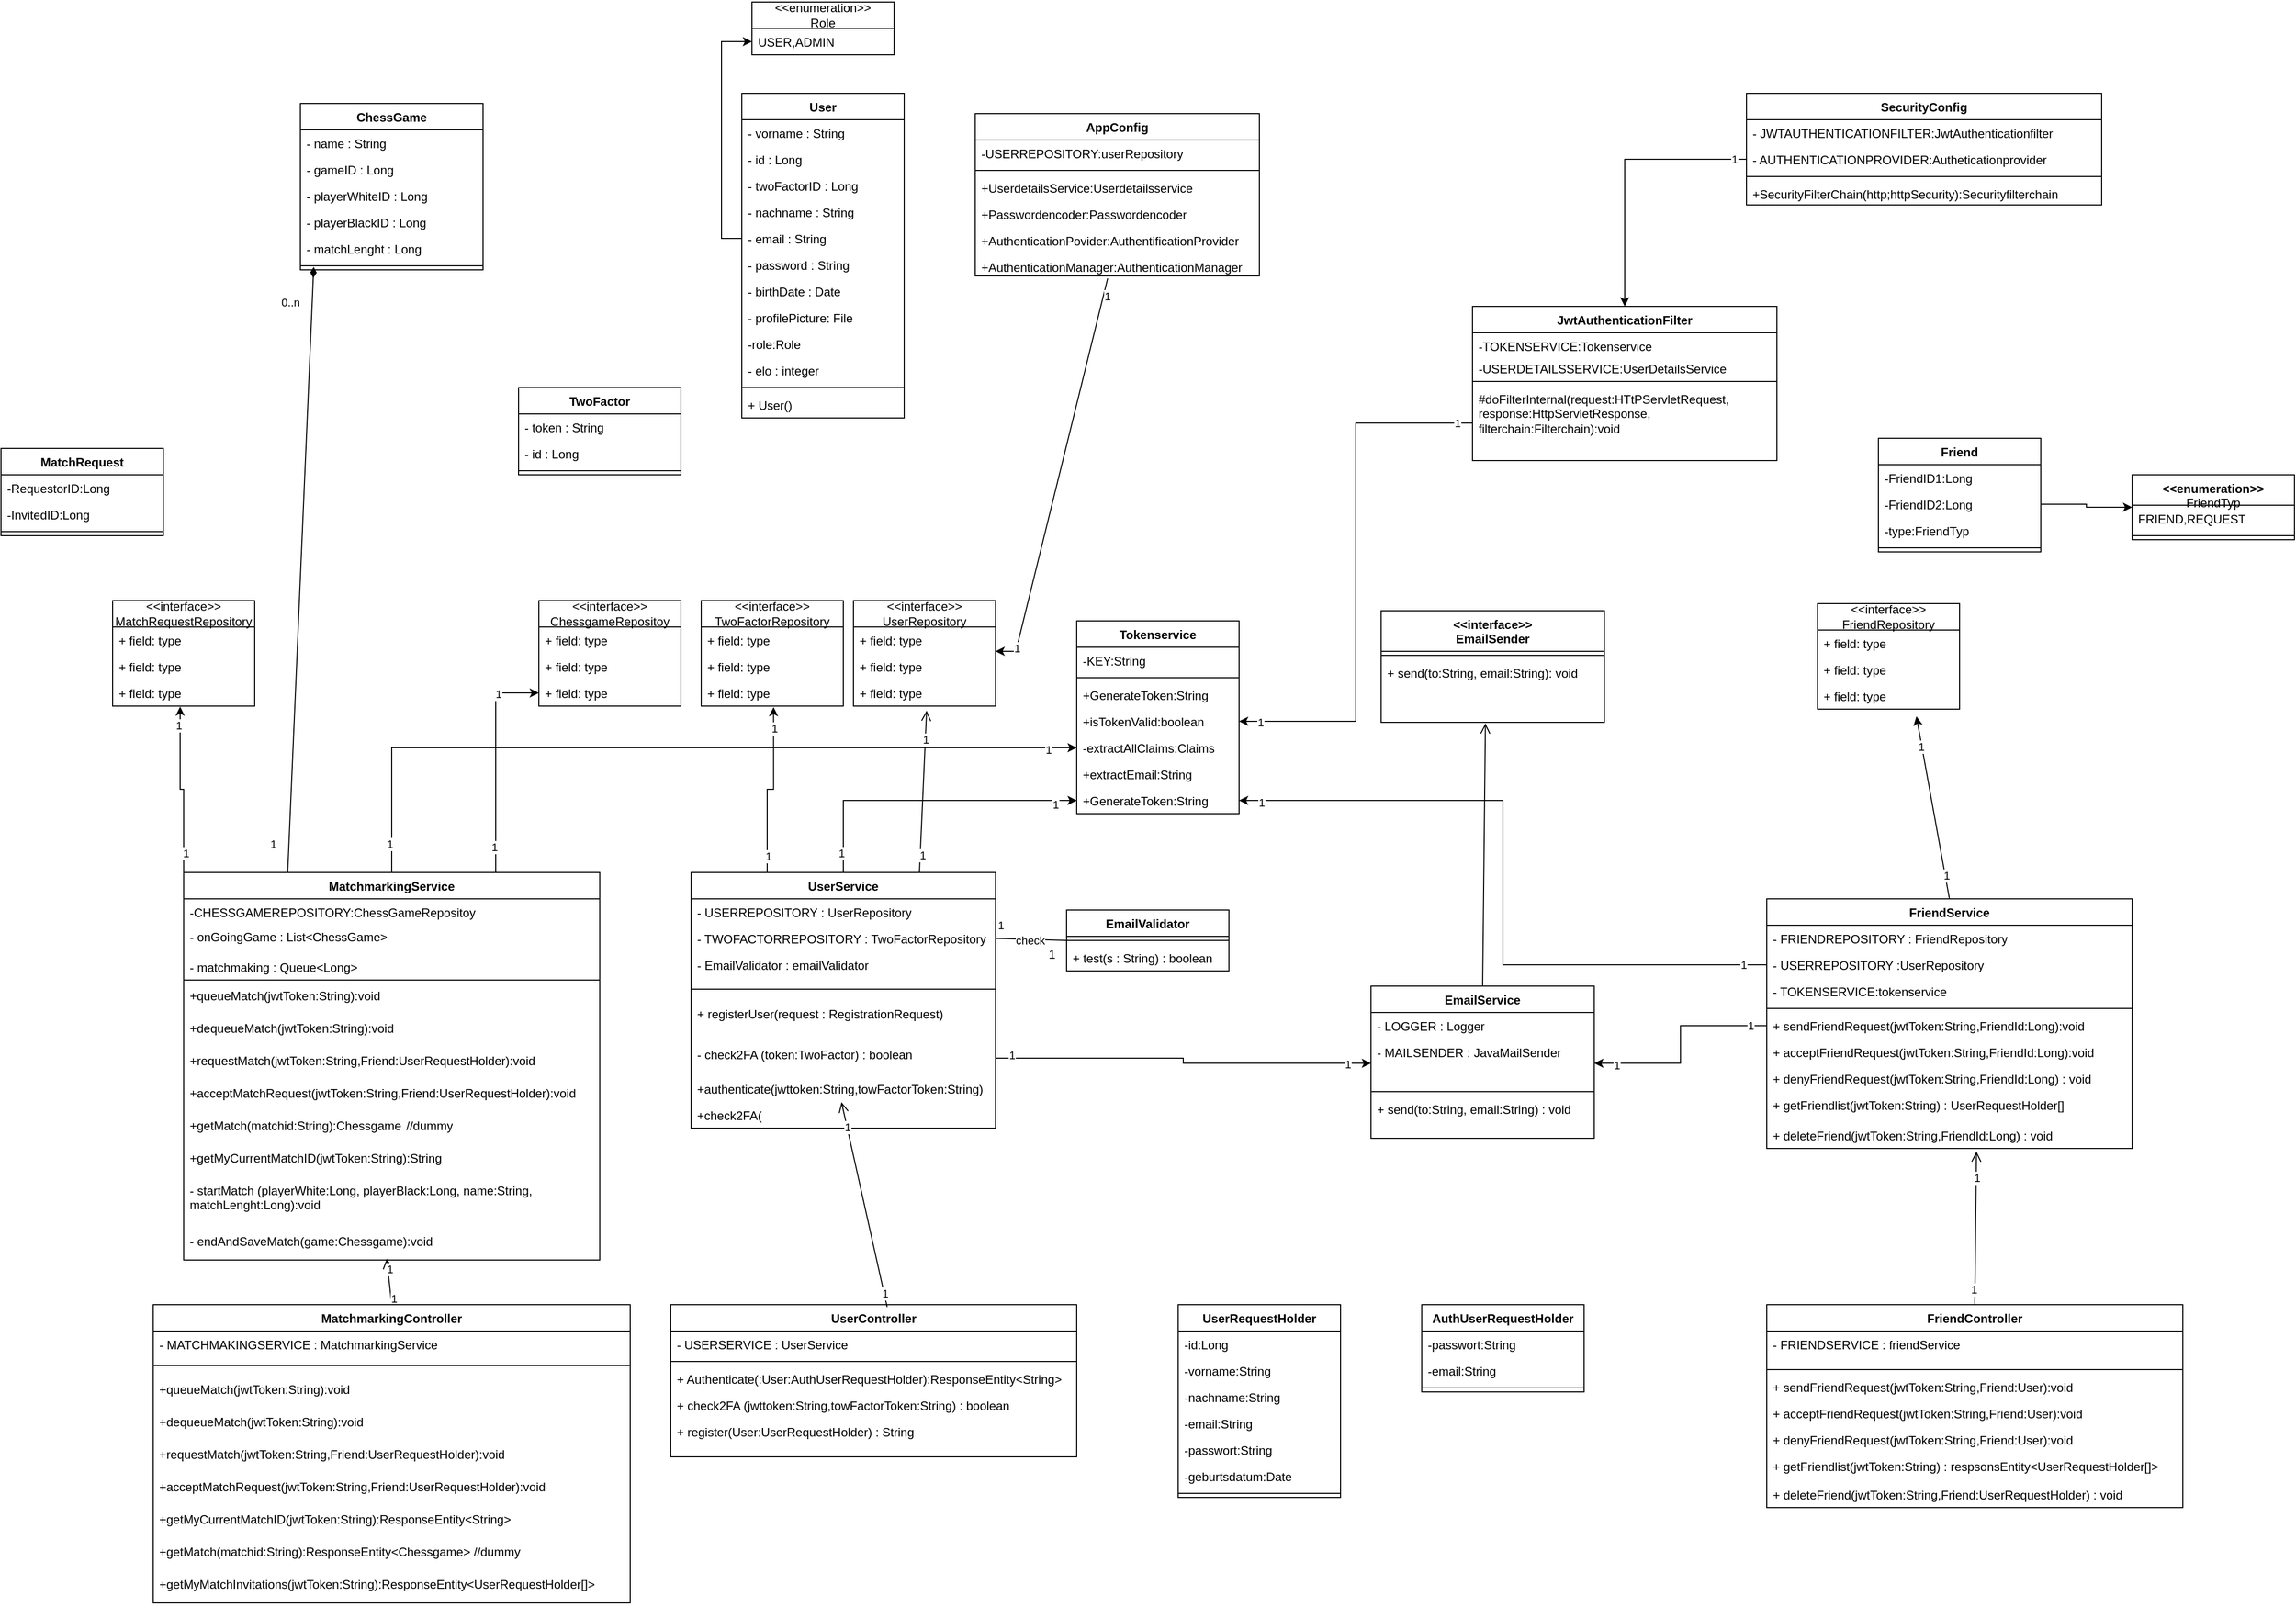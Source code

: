 <mxfile version="22.0.2" type="device">
  <diagram id="C5RBs43oDa-KdzZeNtuy" name="Page-1">
    <mxGraphModel dx="3322" dy="965" grid="1" gridSize="10" guides="1" tooltips="1" connect="1" arrows="1" fold="1" page="1" pageScale="1" pageWidth="827" pageHeight="1169" math="0" shadow="0">
      <root>
        <mxCell id="WIyWlLk6GJQsqaUBKTNV-0" />
        <mxCell id="WIyWlLk6GJQsqaUBKTNV-1" parent="WIyWlLk6GJQsqaUBKTNV-0" />
        <mxCell id="7aIhMmLS_khhMejl1p58-31" value="User" style="swimlane;fontStyle=1;align=center;verticalAlign=top;childLayout=stackLayout;horizontal=1;startSize=26;horizontalStack=0;resizeParent=1;resizeParentMax=0;resizeLast=0;collapsible=1;marginBottom=0;whiteSpace=wrap;html=1;" parent="WIyWlLk6GJQsqaUBKTNV-1" vertex="1">
          <mxGeometry x="-360" y="130" width="160" height="320" as="geometry" />
        </mxCell>
        <mxCell id="7aIhMmLS_khhMejl1p58-2" value="- vorname : String" style="text;strokeColor=none;fillColor=none;align=left;verticalAlign=top;spacingLeft=4;spacingRight=4;overflow=hidden;rotatable=0;points=[[0,0.5],[1,0.5]];portConstraint=eastwest;whiteSpace=wrap;html=1;" parent="7aIhMmLS_khhMejl1p58-31" vertex="1">
          <mxGeometry y="26" width="160" height="26" as="geometry" />
        </mxCell>
        <mxCell id="7aIhMmLS_khhMejl1p58-1" value="- id : Long" style="text;strokeColor=none;fillColor=none;align=left;verticalAlign=top;spacingLeft=4;spacingRight=4;overflow=hidden;rotatable=0;points=[[0,0.5],[1,0.5]];portConstraint=eastwest;whiteSpace=wrap;html=1;" parent="7aIhMmLS_khhMejl1p58-31" vertex="1">
          <mxGeometry y="52" width="160" height="26" as="geometry" />
        </mxCell>
        <mxCell id="7aIhMmLS_khhMejl1p58-49" value="- twoFactorID : Long" style="text;strokeColor=none;fillColor=none;align=left;verticalAlign=top;spacingLeft=4;spacingRight=4;overflow=hidden;rotatable=0;points=[[0,0.5],[1,0.5]];portConstraint=eastwest;whiteSpace=wrap;html=1;" parent="7aIhMmLS_khhMejl1p58-31" vertex="1">
          <mxGeometry y="78" width="160" height="26" as="geometry" />
        </mxCell>
        <mxCell id="7aIhMmLS_khhMejl1p58-3" value="- nachname : String" style="text;strokeColor=none;fillColor=none;align=left;verticalAlign=top;spacingLeft=4;spacingRight=4;overflow=hidden;rotatable=0;points=[[0,0.5],[1,0.5]];portConstraint=eastwest;whiteSpace=wrap;html=1;" parent="7aIhMmLS_khhMejl1p58-31" vertex="1">
          <mxGeometry y="104" width="160" height="26" as="geometry" />
        </mxCell>
        <mxCell id="7aIhMmLS_khhMejl1p58-4" value="- email : String" style="text;strokeColor=none;fillColor=none;align=left;verticalAlign=top;spacingLeft=4;spacingRight=4;overflow=hidden;rotatable=0;points=[[0,0.5],[1,0.5]];portConstraint=eastwest;whiteSpace=wrap;html=1;" parent="7aIhMmLS_khhMejl1p58-31" vertex="1">
          <mxGeometry y="130" width="160" height="26" as="geometry" />
        </mxCell>
        <mxCell id="7aIhMmLS_khhMejl1p58-25" value="- password : String" style="text;strokeColor=none;fillColor=none;align=left;verticalAlign=top;spacingLeft=4;spacingRight=4;overflow=hidden;rotatable=0;points=[[0,0.5],[1,0.5]];portConstraint=eastwest;whiteSpace=wrap;html=1;" parent="7aIhMmLS_khhMejl1p58-31" vertex="1">
          <mxGeometry y="156" width="160" height="26" as="geometry" />
        </mxCell>
        <mxCell id="7aIhMmLS_khhMejl1p58-26" value="- birthDate : Date" style="text;strokeColor=none;fillColor=none;align=left;verticalAlign=top;spacingLeft=4;spacingRight=4;overflow=hidden;rotatable=0;points=[[0,0.5],[1,0.5]];portConstraint=eastwest;whiteSpace=wrap;html=1;" parent="7aIhMmLS_khhMejl1p58-31" vertex="1">
          <mxGeometry y="182" width="160" height="26" as="geometry" />
        </mxCell>
        <mxCell id="7aIhMmLS_khhMejl1p58-27" value="- profilePicture: File" style="text;strokeColor=none;fillColor=none;align=left;verticalAlign=top;spacingLeft=4;spacingRight=4;overflow=hidden;rotatable=0;points=[[0,0.5],[1,0.5]];portConstraint=eastwest;whiteSpace=wrap;html=1;" parent="7aIhMmLS_khhMejl1p58-31" vertex="1">
          <mxGeometry y="208" width="160" height="26" as="geometry" />
        </mxCell>
        <mxCell id="v4sTPJkswgOKU-4ePGNl-111" value="-role:Role" style="text;strokeColor=none;fillColor=none;align=left;verticalAlign=top;spacingLeft=4;spacingRight=4;overflow=hidden;rotatable=0;points=[[0,0.5],[1,0.5]];portConstraint=eastwest;whiteSpace=wrap;html=1;" parent="7aIhMmLS_khhMejl1p58-31" vertex="1">
          <mxGeometry y="234" width="160" height="26" as="geometry" />
        </mxCell>
        <mxCell id="7aIhMmLS_khhMejl1p58-28" value="- elo : integer" style="text;strokeColor=none;fillColor=none;align=left;verticalAlign=top;spacingLeft=4;spacingRight=4;overflow=hidden;rotatable=0;points=[[0,0.5],[1,0.5]];portConstraint=eastwest;whiteSpace=wrap;html=1;" parent="7aIhMmLS_khhMejl1p58-31" vertex="1">
          <mxGeometry y="260" width="160" height="26" as="geometry" />
        </mxCell>
        <mxCell id="7aIhMmLS_khhMejl1p58-33" value="" style="line;strokeWidth=1;fillColor=none;align=left;verticalAlign=middle;spacingTop=-1;spacingLeft=3;spacingRight=3;rotatable=0;labelPosition=right;points=[];portConstraint=eastwest;strokeColor=inherit;" parent="7aIhMmLS_khhMejl1p58-31" vertex="1">
          <mxGeometry y="286" width="160" height="8" as="geometry" />
        </mxCell>
        <mxCell id="7aIhMmLS_khhMejl1p58-5" value="+ User()&amp;nbsp;" style="text;strokeColor=none;fillColor=none;align=left;verticalAlign=top;spacingLeft=4;spacingRight=4;overflow=hidden;rotatable=0;points=[[0,0.5],[1,0.5]];portConstraint=eastwest;whiteSpace=wrap;html=1;shadow=1;" parent="7aIhMmLS_khhMejl1p58-31" vertex="1">
          <mxGeometry y="294" width="160" height="26" as="geometry" />
        </mxCell>
        <mxCell id="7aIhMmLS_khhMejl1p58-44" value="TwoFactor" style="swimlane;fontStyle=1;align=center;verticalAlign=top;childLayout=stackLayout;horizontal=1;startSize=26;horizontalStack=0;resizeParent=1;resizeParentMax=0;resizeLast=0;collapsible=1;marginBottom=0;whiteSpace=wrap;html=1;" parent="WIyWlLk6GJQsqaUBKTNV-1" vertex="1">
          <mxGeometry x="-580" y="420" width="160" height="86" as="geometry" />
        </mxCell>
        <mxCell id="7aIhMmLS_khhMejl1p58-45" value="- token : String" style="text;strokeColor=none;fillColor=none;align=left;verticalAlign=top;spacingLeft=4;spacingRight=4;overflow=hidden;rotatable=0;points=[[0,0.5],[1,0.5]];portConstraint=eastwest;whiteSpace=wrap;html=1;" parent="7aIhMmLS_khhMejl1p58-44" vertex="1">
          <mxGeometry y="26" width="160" height="26" as="geometry" />
        </mxCell>
        <mxCell id="7aIhMmLS_khhMejl1p58-48" value="- id : Long" style="text;strokeColor=none;fillColor=none;align=left;verticalAlign=top;spacingLeft=4;spacingRight=4;overflow=hidden;rotatable=0;points=[[0,0.5],[1,0.5]];portConstraint=eastwest;whiteSpace=wrap;html=1;" parent="7aIhMmLS_khhMejl1p58-44" vertex="1">
          <mxGeometry y="52" width="160" height="26" as="geometry" />
        </mxCell>
        <mxCell id="7aIhMmLS_khhMejl1p58-46" value="" style="line;strokeWidth=1;fillColor=none;align=left;verticalAlign=middle;spacingTop=-1;spacingLeft=3;spacingRight=3;rotatable=0;labelPosition=right;points=[];portConstraint=eastwest;strokeColor=inherit;" parent="7aIhMmLS_khhMejl1p58-44" vertex="1">
          <mxGeometry y="78" width="160" height="8" as="geometry" />
        </mxCell>
        <mxCell id="7aIhMmLS_khhMejl1p58-92" value="FriendController" style="swimlane;fontStyle=1;align=center;verticalAlign=top;childLayout=stackLayout;horizontal=1;startSize=26;horizontalStack=0;resizeParent=1;resizeParentMax=0;resizeLast=0;collapsible=1;marginBottom=0;whiteSpace=wrap;html=1;" parent="WIyWlLk6GJQsqaUBKTNV-1" vertex="1">
          <mxGeometry x="650" y="1324" width="410" height="200" as="geometry" />
        </mxCell>
        <mxCell id="7aIhMmLS_khhMejl1p58-93" value="- FRIENDSERVICE : friendService" style="text;strokeColor=none;fillColor=none;align=left;verticalAlign=top;spacingLeft=4;spacingRight=4;overflow=hidden;rotatable=0;points=[[0,0.5],[1,0.5]];portConstraint=eastwest;whiteSpace=wrap;html=1;" parent="7aIhMmLS_khhMejl1p58-92" vertex="1">
          <mxGeometry y="26" width="410" height="34" as="geometry" />
        </mxCell>
        <mxCell id="7aIhMmLS_khhMejl1p58-94" value="" style="line;strokeWidth=1;fillColor=none;align=left;verticalAlign=middle;spacingTop=-1;spacingLeft=3;spacingRight=3;rotatable=0;labelPosition=right;points=[];portConstraint=eastwest;strokeColor=inherit;" parent="7aIhMmLS_khhMejl1p58-92" vertex="1">
          <mxGeometry y="60" width="410" height="8" as="geometry" />
        </mxCell>
        <mxCell id="7aIhMmLS_khhMejl1p58-105" value="+ sendFriendRequest(jwtToken:String,Friend:User):void" style="text;strokeColor=none;fillColor=none;align=left;verticalAlign=top;spacingLeft=4;spacingRight=4;overflow=hidden;rotatable=0;points=[[0,0.5],[1,0.5]];portConstraint=eastwest;whiteSpace=wrap;html=1;" parent="7aIhMmLS_khhMejl1p58-92" vertex="1">
          <mxGeometry y="68" width="410" height="26" as="geometry" />
        </mxCell>
        <mxCell id="v4sTPJkswgOKU-4ePGNl-17" value="+ acceptFriendRequest(jwtToken:String,Friend:User):void" style="text;strokeColor=none;fillColor=none;align=left;verticalAlign=top;spacingLeft=4;spacingRight=4;overflow=hidden;rotatable=0;points=[[0,0.5],[1,0.5]];portConstraint=eastwest;whiteSpace=wrap;html=1;" parent="7aIhMmLS_khhMejl1p58-92" vertex="1">
          <mxGeometry y="94" width="410" height="26" as="geometry" />
        </mxCell>
        <mxCell id="v4sTPJkswgOKU-4ePGNl-18" value="+ denyFriendRequest(jwtToken:String,Friend:User):void" style="text;strokeColor=none;fillColor=none;align=left;verticalAlign=top;spacingLeft=4;spacingRight=4;overflow=hidden;rotatable=0;points=[[0,0.5],[1,0.5]];portConstraint=eastwest;whiteSpace=wrap;html=1;" parent="7aIhMmLS_khhMejl1p58-92" vertex="1">
          <mxGeometry y="120" width="410" height="26" as="geometry" />
        </mxCell>
        <mxCell id="7aIhMmLS_khhMejl1p58-107" value="+ getFriendlist(jwtToken:String) : respsonsEntity&amp;lt;UserRequestHolder[]&amp;gt;" style="text;strokeColor=none;fillColor=none;align=left;verticalAlign=top;spacingLeft=4;spacingRight=4;overflow=hidden;rotatable=0;points=[[0,0.5],[1,0.5]];portConstraint=eastwest;whiteSpace=wrap;html=1;" parent="7aIhMmLS_khhMejl1p58-92" vertex="1">
          <mxGeometry y="146" width="410" height="28" as="geometry" />
        </mxCell>
        <mxCell id="7aIhMmLS_khhMejl1p58-106" value="+ deleteFriend(jwtToken:String,Friend:UserRequestHolder) : void" style="text;strokeColor=none;fillColor=none;align=left;verticalAlign=top;spacingLeft=4;spacingRight=4;overflow=hidden;rotatable=0;points=[[0,0.5],[1,0.5]];portConstraint=eastwest;whiteSpace=wrap;html=1;" parent="7aIhMmLS_khhMejl1p58-92" vertex="1">
          <mxGeometry y="174" width="410" height="26" as="geometry" />
        </mxCell>
        <mxCell id="7aIhMmLS_khhMejl1p58-96" value="FriendService" style="swimlane;fontStyle=1;align=center;verticalAlign=top;childLayout=stackLayout;horizontal=1;startSize=26;horizontalStack=0;resizeParent=1;resizeParentMax=0;resizeLast=0;collapsible=1;marginBottom=0;whiteSpace=wrap;html=1;" parent="WIyWlLk6GJQsqaUBKTNV-1" vertex="1">
          <mxGeometry x="650" y="924" width="360" height="246" as="geometry" />
        </mxCell>
        <mxCell id="v4sTPJkswgOKU-4ePGNl-11" value="- FRIENDREPOSITORY : FriendRepository" style="text;strokeColor=none;fillColor=none;align=left;verticalAlign=top;spacingLeft=4;spacingRight=4;overflow=hidden;rotatable=0;points=[[0,0.5],[1,0.5]];portConstraint=eastwest;whiteSpace=wrap;html=1;" parent="7aIhMmLS_khhMejl1p58-96" vertex="1">
          <mxGeometry y="26" width="360" height="26" as="geometry" />
        </mxCell>
        <mxCell id="v4sTPJkswgOKU-4ePGNl-12" value="- USERREPOSITORY :UserRepository" style="text;strokeColor=none;fillColor=none;align=left;verticalAlign=top;spacingLeft=4;spacingRight=4;overflow=hidden;rotatable=0;points=[[0,0.5],[1,0.5]];portConstraint=eastwest;whiteSpace=wrap;html=1;" parent="7aIhMmLS_khhMejl1p58-96" vertex="1">
          <mxGeometry y="52" width="360" height="26" as="geometry" />
        </mxCell>
        <mxCell id="v4sTPJkswgOKU-4ePGNl-15" value="- TOKENSERVICE:tokenservice" style="text;strokeColor=none;fillColor=none;align=left;verticalAlign=top;spacingLeft=4;spacingRight=4;overflow=hidden;rotatable=0;points=[[0,0.5],[1,0.5]];portConstraint=eastwest;whiteSpace=wrap;html=1;" parent="7aIhMmLS_khhMejl1p58-96" vertex="1">
          <mxGeometry y="78" width="360" height="26" as="geometry" />
        </mxCell>
        <mxCell id="7aIhMmLS_khhMejl1p58-98" value="" style="line;strokeWidth=1;fillColor=none;align=left;verticalAlign=middle;spacingTop=-1;spacingLeft=3;spacingRight=3;rotatable=0;labelPosition=right;points=[];portConstraint=eastwest;strokeColor=inherit;" parent="7aIhMmLS_khhMejl1p58-96" vertex="1">
          <mxGeometry y="104" width="360" height="8" as="geometry" />
        </mxCell>
        <mxCell id="7aIhMmLS_khhMejl1p58-102" value="+ sendFriendRequest(jwtToken:String,FriendId:Long):void" style="text;strokeColor=none;fillColor=none;align=left;verticalAlign=top;spacingLeft=4;spacingRight=4;overflow=hidden;rotatable=0;points=[[0,0.5],[1,0.5]];portConstraint=eastwest;whiteSpace=wrap;html=1;" parent="7aIhMmLS_khhMejl1p58-96" vertex="1">
          <mxGeometry y="112" width="360" height="26" as="geometry" />
        </mxCell>
        <mxCell id="v4sTPJkswgOKU-4ePGNl-13" value="+ acceptFriendRequest(jwtToken:String,FriendId:Long):void" style="text;strokeColor=none;fillColor=none;align=left;verticalAlign=top;spacingLeft=4;spacingRight=4;overflow=hidden;rotatable=0;points=[[0,0.5],[1,0.5]];portConstraint=eastwest;whiteSpace=wrap;html=1;" parent="7aIhMmLS_khhMejl1p58-96" vertex="1">
          <mxGeometry y="138" width="360" height="26" as="geometry" />
        </mxCell>
        <mxCell id="7aIhMmLS_khhMejl1p58-103" value="+ denyFriendRequest(jwtToken:String,FriendId:Long) : void" style="text;strokeColor=none;fillColor=none;align=left;verticalAlign=top;spacingLeft=4;spacingRight=4;overflow=hidden;rotatable=0;points=[[0,0.5],[1,0.5]];portConstraint=eastwest;whiteSpace=wrap;html=1;" parent="7aIhMmLS_khhMejl1p58-96" vertex="1">
          <mxGeometry y="164" width="360" height="26" as="geometry" />
        </mxCell>
        <mxCell id="7aIhMmLS_khhMejl1p58-104" value="+ getFriendlist(jwtToken:String) : UserRequestHolder[]&amp;nbsp;" style="text;strokeColor=none;fillColor=none;align=left;verticalAlign=top;spacingLeft=4;spacingRight=4;overflow=hidden;rotatable=0;points=[[0,0.5],[1,0.5]];portConstraint=eastwest;whiteSpace=wrap;html=1;" parent="7aIhMmLS_khhMejl1p58-96" vertex="1">
          <mxGeometry y="190" width="360" height="30" as="geometry" />
        </mxCell>
        <mxCell id="v4sTPJkswgOKU-4ePGNl-14" value="+ deleteFriend(jwtToken:String,FriendId:Long) : void" style="text;strokeColor=none;fillColor=none;align=left;verticalAlign=top;spacingLeft=4;spacingRight=4;overflow=hidden;rotatable=0;points=[[0,0.5],[1,0.5]];portConstraint=eastwest;whiteSpace=wrap;html=1;" parent="7aIhMmLS_khhMejl1p58-96" vertex="1">
          <mxGeometry y="220" width="360" height="26" as="geometry" />
        </mxCell>
        <mxCell id="7aIhMmLS_khhMejl1p58-122" value="&amp;lt;&amp;lt;interface&amp;gt;&amp;gt;&lt;br&gt;UserRepository" style="swimlane;fontStyle=0;childLayout=stackLayout;horizontal=1;startSize=26;fillColor=none;horizontalStack=0;resizeParent=1;resizeParentMax=0;resizeLast=0;collapsible=1;marginBottom=0;whiteSpace=wrap;html=1;" parent="WIyWlLk6GJQsqaUBKTNV-1" vertex="1">
          <mxGeometry x="-250" y="630" width="140" height="104" as="geometry" />
        </mxCell>
        <mxCell id="7aIhMmLS_khhMejl1p58-123" value="+ field: type" style="text;strokeColor=none;fillColor=none;align=left;verticalAlign=top;spacingLeft=4;spacingRight=4;overflow=hidden;rotatable=0;points=[[0,0.5],[1,0.5]];portConstraint=eastwest;whiteSpace=wrap;html=1;" parent="7aIhMmLS_khhMejl1p58-122" vertex="1">
          <mxGeometry y="26" width="140" height="26" as="geometry" />
        </mxCell>
        <mxCell id="7aIhMmLS_khhMejl1p58-124" value="+ field: type" style="text;strokeColor=none;fillColor=none;align=left;verticalAlign=top;spacingLeft=4;spacingRight=4;overflow=hidden;rotatable=0;points=[[0,0.5],[1,0.5]];portConstraint=eastwest;whiteSpace=wrap;html=1;" parent="7aIhMmLS_khhMejl1p58-122" vertex="1">
          <mxGeometry y="52" width="140" height="26" as="geometry" />
        </mxCell>
        <mxCell id="7aIhMmLS_khhMejl1p58-125" value="+ field: type" style="text;strokeColor=none;fillColor=none;align=left;verticalAlign=top;spacingLeft=4;spacingRight=4;overflow=hidden;rotatable=0;points=[[0,0.5],[1,0.5]];portConstraint=eastwest;whiteSpace=wrap;html=1;" parent="7aIhMmLS_khhMejl1p58-122" vertex="1">
          <mxGeometry y="78" width="140" height="26" as="geometry" />
        </mxCell>
        <mxCell id="7aIhMmLS_khhMejl1p58-144" value="ChessGame" style="swimlane;fontStyle=1;align=center;verticalAlign=top;childLayout=stackLayout;horizontal=1;startSize=26;horizontalStack=0;resizeParent=1;resizeParentMax=0;resizeLast=0;collapsible=1;marginBottom=0;whiteSpace=wrap;html=1;" parent="WIyWlLk6GJQsqaUBKTNV-1" vertex="1">
          <mxGeometry x="-795" y="140" width="180" height="164" as="geometry" />
        </mxCell>
        <mxCell id="7aIhMmLS_khhMejl1p58-129" value="- name : String" style="text;strokeColor=none;fillColor=none;align=left;verticalAlign=top;spacingLeft=4;spacingRight=4;overflow=hidden;rotatable=0;points=[[0,0.5],[1,0.5]];portConstraint=eastwest;whiteSpace=wrap;html=1;" parent="7aIhMmLS_khhMejl1p58-144" vertex="1">
          <mxGeometry y="26" width="180" height="26" as="geometry" />
        </mxCell>
        <mxCell id="7aIhMmLS_khhMejl1p58-132" value="- gameID : Long" style="text;strokeColor=none;fillColor=none;align=left;verticalAlign=top;spacingLeft=4;spacingRight=4;overflow=hidden;rotatable=0;points=[[0,0.5],[1,0.5]];portConstraint=eastwest;whiteSpace=wrap;html=1;" parent="7aIhMmLS_khhMejl1p58-144" vertex="1">
          <mxGeometry y="52" width="180" height="26" as="geometry" />
        </mxCell>
        <mxCell id="7aIhMmLS_khhMejl1p58-130" value="- playerWhiteID : Long" style="text;strokeColor=none;fillColor=none;align=left;verticalAlign=top;spacingLeft=4;spacingRight=4;overflow=hidden;rotatable=0;points=[[0,0.5],[1,0.5]];portConstraint=eastwest;whiteSpace=wrap;html=1;" parent="7aIhMmLS_khhMejl1p58-144" vertex="1">
          <mxGeometry y="78" width="180" height="26" as="geometry" />
        </mxCell>
        <mxCell id="7aIhMmLS_khhMejl1p58-131" value="- playerBlackID : Long" style="text;strokeColor=none;fillColor=none;align=left;verticalAlign=top;spacingLeft=4;spacingRight=4;overflow=hidden;rotatable=0;points=[[0,0.5],[1,0.5]];portConstraint=eastwest;whiteSpace=wrap;html=1;" parent="7aIhMmLS_khhMejl1p58-144" vertex="1">
          <mxGeometry y="104" width="180" height="26" as="geometry" />
        </mxCell>
        <mxCell id="7aIhMmLS_khhMejl1p58-133" value="- matchLenght : Long" style="text;strokeColor=none;fillColor=none;align=left;verticalAlign=top;spacingLeft=4;spacingRight=4;overflow=hidden;rotatable=0;points=[[0,0.5],[1,0.5]];portConstraint=eastwest;whiteSpace=wrap;html=1;" parent="7aIhMmLS_khhMejl1p58-144" vertex="1">
          <mxGeometry y="130" width="180" height="26" as="geometry" />
        </mxCell>
        <mxCell id="7aIhMmLS_khhMejl1p58-146" value="" style="line;strokeWidth=1;fillColor=none;align=left;verticalAlign=middle;spacingTop=-1;spacingLeft=3;spacingRight=3;rotatable=0;labelPosition=right;points=[];portConstraint=eastwest;strokeColor=inherit;" parent="7aIhMmLS_khhMejl1p58-144" vertex="1">
          <mxGeometry y="156" width="180" height="8" as="geometry" />
        </mxCell>
        <mxCell id="HsyfTrja44ihgZkdytqa-1" style="edgeStyle=orthogonalEdgeStyle;rounded=0;orthogonalLoop=1;jettySize=auto;html=1;exitX=0.75;exitY=0;exitDx=0;exitDy=0;" edge="1" parent="WIyWlLk6GJQsqaUBKTNV-1" source="7aIhMmLS_khhMejl1p58-150" target="7aIhMmLS_khhMejl1p58-170">
          <mxGeometry relative="1" as="geometry" />
        </mxCell>
        <mxCell id="HsyfTrja44ihgZkdytqa-2" value="1" style="edgeLabel;html=1;align=center;verticalAlign=middle;resizable=0;points=[];" vertex="1" connectable="0" parent="HsyfTrja44ihgZkdytqa-1">
          <mxGeometry x="-0.768" y="2" relative="1" as="geometry">
            <mxPoint as="offset" />
          </mxGeometry>
        </mxCell>
        <mxCell id="HsyfTrja44ihgZkdytqa-3" value="1" style="edgeLabel;html=1;align=center;verticalAlign=middle;resizable=0;points=[];" vertex="1" connectable="0" parent="HsyfTrja44ihgZkdytqa-1">
          <mxGeometry x="0.635" y="-1" relative="1" as="geometry">
            <mxPoint as="offset" />
          </mxGeometry>
        </mxCell>
        <mxCell id="HsyfTrja44ihgZkdytqa-68" style="edgeStyle=orthogonalEdgeStyle;rounded=0;orthogonalLoop=1;jettySize=auto;html=1;exitX=0.5;exitY=0;exitDx=0;exitDy=0;entryX=0;entryY=0.5;entryDx=0;entryDy=0;" edge="1" parent="WIyWlLk6GJQsqaUBKTNV-1" source="7aIhMmLS_khhMejl1p58-150" target="v4sTPJkswgOKU-4ePGNl-59">
          <mxGeometry relative="1" as="geometry" />
        </mxCell>
        <mxCell id="HsyfTrja44ihgZkdytqa-69" value="1" style="edgeLabel;html=1;align=center;verticalAlign=middle;resizable=0;points=[];" vertex="1" connectable="0" parent="HsyfTrja44ihgZkdytqa-68">
          <mxGeometry x="-0.93" y="2" relative="1" as="geometry">
            <mxPoint as="offset" />
          </mxGeometry>
        </mxCell>
        <mxCell id="HsyfTrja44ihgZkdytqa-70" value="1" style="edgeLabel;html=1;align=center;verticalAlign=middle;resizable=0;points=[];" vertex="1" connectable="0" parent="HsyfTrja44ihgZkdytqa-68">
          <mxGeometry x="0.93" y="-2" relative="1" as="geometry">
            <mxPoint as="offset" />
          </mxGeometry>
        </mxCell>
        <mxCell id="7aIhMmLS_khhMejl1p58-150" value="MatchmarkingService" style="swimlane;fontStyle=1;align=center;verticalAlign=top;childLayout=stackLayout;horizontal=1;startSize=26;horizontalStack=0;resizeParent=1;resizeParentMax=0;resizeLast=0;collapsible=1;marginBottom=0;whiteSpace=wrap;html=1;" parent="WIyWlLk6GJQsqaUBKTNV-1" vertex="1">
          <mxGeometry x="-910" y="898" width="410" height="382" as="geometry" />
        </mxCell>
        <mxCell id="7aIhMmLS_khhMejl1p58-151" value="-CHESSGAMEREPOSITORY:ChessGameRepositoy" style="text;strokeColor=none;fillColor=none;align=left;verticalAlign=top;spacingLeft=4;spacingRight=4;overflow=hidden;rotatable=0;points=[[0,0.5],[1,0.5]];portConstraint=eastwest;whiteSpace=wrap;html=1;" parent="7aIhMmLS_khhMejl1p58-150" vertex="1">
          <mxGeometry y="26" width="410" height="24" as="geometry" />
        </mxCell>
        <mxCell id="7aIhMmLS_khhMejl1p58-173" value="- onGoingGame : List&amp;lt;ChessGame&amp;gt;" style="text;strokeColor=none;fillColor=none;align=left;verticalAlign=top;spacingLeft=4;spacingRight=4;overflow=hidden;rotatable=0;points=[[0,0.5],[1,0.5]];portConstraint=eastwest;whiteSpace=wrap;html=1;" parent="7aIhMmLS_khhMejl1p58-150" vertex="1">
          <mxGeometry y="50" width="410" height="30" as="geometry" />
        </mxCell>
        <mxCell id="7aIhMmLS_khhMejl1p58-174" value="- matchmaking : Queue&amp;lt;Long&amp;gt;&amp;nbsp;" style="text;strokeColor=none;fillColor=none;align=left;verticalAlign=top;spacingLeft=4;spacingRight=4;overflow=hidden;rotatable=0;points=[[0,0.5],[1,0.5]];portConstraint=eastwest;whiteSpace=wrap;html=1;" parent="7aIhMmLS_khhMejl1p58-150" vertex="1">
          <mxGeometry y="80" width="410" height="24" as="geometry" />
        </mxCell>
        <mxCell id="7aIhMmLS_khhMejl1p58-152" value="" style="line;strokeWidth=1;fillColor=none;align=left;verticalAlign=middle;spacingTop=-1;spacingLeft=3;spacingRight=3;rotatable=0;labelPosition=right;points=[];portConstraint=eastwest;strokeColor=inherit;" parent="7aIhMmLS_khhMejl1p58-150" vertex="1">
          <mxGeometry y="104" width="410" height="4" as="geometry" />
        </mxCell>
        <mxCell id="HsyfTrja44ihgZkdytqa-21" value="+queueMatch(jwtToken:String):void" style="text;strokeColor=none;fillColor=none;align=left;verticalAlign=top;spacingLeft=4;spacingRight=4;overflow=hidden;rotatable=0;points=[[0,0.5],[1,0.5]];portConstraint=eastwest;whiteSpace=wrap;html=1;" vertex="1" parent="7aIhMmLS_khhMejl1p58-150">
          <mxGeometry y="108" width="410" height="32" as="geometry" />
        </mxCell>
        <mxCell id="HsyfTrja44ihgZkdytqa-22" value="+dequeueMatch(jwtToken:String):void" style="text;strokeColor=none;fillColor=none;align=left;verticalAlign=top;spacingLeft=4;spacingRight=4;overflow=hidden;rotatable=0;points=[[0,0.5],[1,0.5]];portConstraint=eastwest;whiteSpace=wrap;html=1;" vertex="1" parent="7aIhMmLS_khhMejl1p58-150">
          <mxGeometry y="140" width="410" height="32" as="geometry" />
        </mxCell>
        <mxCell id="HsyfTrja44ihgZkdytqa-41" value="+requestMatch(jwtToken:String,Friend:UserRequestHolder):void" style="text;strokeColor=none;fillColor=none;align=left;verticalAlign=top;spacingLeft=4;spacingRight=4;overflow=hidden;rotatable=0;points=[[0,0.5],[1,0.5]];portConstraint=eastwest;whiteSpace=wrap;html=1;" vertex="1" parent="7aIhMmLS_khhMejl1p58-150">
          <mxGeometry y="172" width="410" height="32" as="geometry" />
        </mxCell>
        <mxCell id="HsyfTrja44ihgZkdytqa-38" value="+acceptMatchRequest(jwtToken:String,Friend:UserRequestHolder):void" style="text;strokeColor=none;fillColor=none;align=left;verticalAlign=top;spacingLeft=4;spacingRight=4;overflow=hidden;rotatable=0;points=[[0,0.5],[1,0.5]];portConstraint=eastwest;whiteSpace=wrap;html=1;" vertex="1" parent="7aIhMmLS_khhMejl1p58-150">
          <mxGeometry y="204" width="410" height="32" as="geometry" />
        </mxCell>
        <mxCell id="HsyfTrja44ihgZkdytqa-43" value="+getMatch(matchid:String):Chessgame&lt;span style=&quot;white-space: pre;&quot;&gt;&#x9;&lt;/span&gt;//dummy" style="text;strokeColor=none;fillColor=none;align=left;verticalAlign=top;spacingLeft=4;spacingRight=4;overflow=hidden;rotatable=0;points=[[0,0.5],[1,0.5]];portConstraint=eastwest;whiteSpace=wrap;html=1;" vertex="1" parent="7aIhMmLS_khhMejl1p58-150">
          <mxGeometry y="236" width="410" height="32" as="geometry" />
        </mxCell>
        <mxCell id="HsyfTrja44ihgZkdytqa-42" value="+getMyCurrentMatchID(jwtToken:String):String" style="text;strokeColor=none;fillColor=none;align=left;verticalAlign=top;spacingLeft=4;spacingRight=4;overflow=hidden;rotatable=0;points=[[0,0.5],[1,0.5]];portConstraint=eastwest;whiteSpace=wrap;html=1;" vertex="1" parent="7aIhMmLS_khhMejl1p58-150">
          <mxGeometry y="268" width="410" height="32" as="geometry" />
        </mxCell>
        <mxCell id="7aIhMmLS_khhMejl1p58-175" value="- startMatch (playerWhite:Long, playerBlack:Long, name:String, matchLenght:Long):void" style="text;strokeColor=none;fillColor=none;align=left;verticalAlign=top;spacingLeft=4;spacingRight=4;overflow=hidden;rotatable=0;points=[[0,0.5],[1,0.5]];portConstraint=eastwest;whiteSpace=wrap;html=1;" parent="7aIhMmLS_khhMejl1p58-150" vertex="1">
          <mxGeometry y="300" width="410" height="50" as="geometry" />
        </mxCell>
        <mxCell id="7aIhMmLS_khhMejl1p58-177" value="- endAndSaveMatch(game:Chessgame):void" style="text;strokeColor=none;fillColor=none;align=left;verticalAlign=top;spacingLeft=4;spacingRight=4;overflow=hidden;rotatable=0;points=[[0,0.5],[1,0.5]];portConstraint=eastwest;whiteSpace=wrap;html=1;" parent="7aIhMmLS_khhMejl1p58-150" vertex="1">
          <mxGeometry y="350" width="410" height="32" as="geometry" />
        </mxCell>
        <mxCell id="7aIhMmLS_khhMejl1p58-167" value="&amp;lt;&amp;lt;interface&amp;gt;&amp;gt;&lt;br&gt;ChessgameRepositoy" style="swimlane;fontStyle=0;childLayout=stackLayout;horizontal=1;startSize=26;fillColor=none;horizontalStack=0;resizeParent=1;resizeParentMax=0;resizeLast=0;collapsible=1;marginBottom=0;whiteSpace=wrap;html=1;" parent="WIyWlLk6GJQsqaUBKTNV-1" vertex="1">
          <mxGeometry x="-560" y="630" width="140" height="104" as="geometry" />
        </mxCell>
        <mxCell id="7aIhMmLS_khhMejl1p58-168" value="+ field: type" style="text;strokeColor=none;fillColor=none;align=left;verticalAlign=top;spacingLeft=4;spacingRight=4;overflow=hidden;rotatable=0;points=[[0,0.5],[1,0.5]];portConstraint=eastwest;whiteSpace=wrap;html=1;" parent="7aIhMmLS_khhMejl1p58-167" vertex="1">
          <mxGeometry y="26" width="140" height="26" as="geometry" />
        </mxCell>
        <mxCell id="7aIhMmLS_khhMejl1p58-169" value="+ field: type" style="text;strokeColor=none;fillColor=none;align=left;verticalAlign=top;spacingLeft=4;spacingRight=4;overflow=hidden;rotatable=0;points=[[0,0.5],[1,0.5]];portConstraint=eastwest;whiteSpace=wrap;html=1;" parent="7aIhMmLS_khhMejl1p58-167" vertex="1">
          <mxGeometry y="52" width="140" height="26" as="geometry" />
        </mxCell>
        <mxCell id="7aIhMmLS_khhMejl1p58-170" value="+ field: type" style="text;strokeColor=none;fillColor=none;align=left;verticalAlign=top;spacingLeft=4;spacingRight=4;overflow=hidden;rotatable=0;points=[[0,0.5],[1,0.5]];portConstraint=eastwest;whiteSpace=wrap;html=1;" parent="7aIhMmLS_khhMejl1p58-167" vertex="1">
          <mxGeometry y="78" width="140" height="26" as="geometry" />
        </mxCell>
        <mxCell id="7aIhMmLS_khhMejl1p58-213" value="&amp;lt;&amp;lt;interface&amp;gt;&amp;gt;&lt;br&gt;EmailSender" style="swimlane;fontStyle=1;align=center;verticalAlign=top;childLayout=stackLayout;horizontal=1;startSize=40;horizontalStack=0;resizeParent=1;resizeParentMax=0;resizeLast=0;collapsible=1;marginBottom=0;whiteSpace=wrap;html=1;" parent="WIyWlLk6GJQsqaUBKTNV-1" vertex="1">
          <mxGeometry x="270" y="640" width="220" height="110" as="geometry" />
        </mxCell>
        <mxCell id="7aIhMmLS_khhMejl1p58-215" value="" style="line;strokeWidth=1;fillColor=none;align=left;verticalAlign=middle;spacingTop=-1;spacingLeft=3;spacingRight=3;rotatable=0;labelPosition=right;points=[];portConstraint=eastwest;strokeColor=inherit;" parent="7aIhMmLS_khhMejl1p58-213" vertex="1">
          <mxGeometry y="40" width="220" height="8" as="geometry" />
        </mxCell>
        <mxCell id="7aIhMmLS_khhMejl1p58-216" value="+ send(to:String, email:String): void" style="text;strokeColor=none;fillColor=none;align=left;verticalAlign=top;spacingLeft=4;spacingRight=4;overflow=hidden;rotatable=0;points=[[0,0.5],[1,0.5]];portConstraint=eastwest;whiteSpace=wrap;html=1;" parent="7aIhMmLS_khhMejl1p58-213" vertex="1">
          <mxGeometry y="48" width="220" height="62" as="geometry" />
        </mxCell>
        <mxCell id="7aIhMmLS_khhMejl1p58-217" value="EmailService" style="swimlane;fontStyle=1;align=center;verticalAlign=top;childLayout=stackLayout;horizontal=1;startSize=26;horizontalStack=0;resizeParent=1;resizeParentMax=0;resizeLast=0;collapsible=1;marginBottom=0;whiteSpace=wrap;html=1;" parent="WIyWlLk6GJQsqaUBKTNV-1" vertex="1">
          <mxGeometry x="260" y="1010" width="220" height="150" as="geometry" />
        </mxCell>
        <mxCell id="7aIhMmLS_khhMejl1p58-218" value="- LOGGER : Logger" style="text;strokeColor=none;fillColor=none;align=left;verticalAlign=top;spacingLeft=4;spacingRight=4;overflow=hidden;rotatable=0;points=[[0,0.5],[1,0.5]];portConstraint=eastwest;whiteSpace=wrap;html=1;" parent="7aIhMmLS_khhMejl1p58-217" vertex="1">
          <mxGeometry y="26" width="220" height="26" as="geometry" />
        </mxCell>
        <mxCell id="7aIhMmLS_khhMejl1p58-224" value="- MAILSENDER : JavaMailSender" style="text;strokeColor=none;fillColor=none;align=left;verticalAlign=top;spacingLeft=4;spacingRight=4;overflow=hidden;rotatable=0;points=[[0,0.5],[1,0.5]];portConstraint=eastwest;whiteSpace=wrap;html=1;" parent="7aIhMmLS_khhMejl1p58-217" vertex="1">
          <mxGeometry y="52" width="220" height="48" as="geometry" />
        </mxCell>
        <mxCell id="7aIhMmLS_khhMejl1p58-219" value="" style="line;strokeWidth=1;fillColor=none;align=left;verticalAlign=middle;spacingTop=-1;spacingLeft=3;spacingRight=3;rotatable=0;labelPosition=right;points=[];portConstraint=eastwest;strokeColor=inherit;" parent="7aIhMmLS_khhMejl1p58-217" vertex="1">
          <mxGeometry y="100" width="220" height="8" as="geometry" />
        </mxCell>
        <mxCell id="7aIhMmLS_khhMejl1p58-220" value="+ send(to:String, email:String) : void" style="text;strokeColor=none;fillColor=none;align=left;verticalAlign=top;spacingLeft=4;spacingRight=4;overflow=hidden;rotatable=0;points=[[0,0.5],[1,0.5]];portConstraint=eastwest;whiteSpace=wrap;html=1;" parent="7aIhMmLS_khhMejl1p58-217" vertex="1">
          <mxGeometry y="108" width="220" height="42" as="geometry" />
        </mxCell>
        <mxCell id="7aIhMmLS_khhMejl1p58-226" value="EmailValidator" style="swimlane;fontStyle=1;align=center;verticalAlign=top;childLayout=stackLayout;horizontal=1;startSize=26;horizontalStack=0;resizeParent=1;resizeParentMax=0;resizeLast=0;collapsible=1;marginBottom=0;whiteSpace=wrap;html=1;" parent="WIyWlLk6GJQsqaUBKTNV-1" vertex="1">
          <mxGeometry x="-40" y="935" width="160" height="60" as="geometry" />
        </mxCell>
        <mxCell id="7aIhMmLS_khhMejl1p58-228" value="" style="line;strokeWidth=1;fillColor=none;align=left;verticalAlign=middle;spacingTop=-1;spacingLeft=3;spacingRight=3;rotatable=0;labelPosition=right;points=[];portConstraint=eastwest;strokeColor=inherit;" parent="7aIhMmLS_khhMejl1p58-226" vertex="1">
          <mxGeometry y="26" width="160" height="8" as="geometry" />
        </mxCell>
        <mxCell id="7aIhMmLS_khhMejl1p58-229" value="+ test(s : String) : boolean" style="text;strokeColor=none;fillColor=none;align=left;verticalAlign=top;spacingLeft=4;spacingRight=4;overflow=hidden;rotatable=0;points=[[0,0.5],[1,0.5]];portConstraint=eastwest;whiteSpace=wrap;html=1;" parent="7aIhMmLS_khhMejl1p58-226" vertex="1">
          <mxGeometry y="34" width="160" height="26" as="geometry" />
        </mxCell>
        <mxCell id="v4sTPJkswgOKU-4ePGNl-88" style="edgeStyle=orthogonalEdgeStyle;rounded=0;orthogonalLoop=1;jettySize=auto;html=1;exitX=0.5;exitY=0;exitDx=0;exitDy=0;entryX=0;entryY=0.5;entryDx=0;entryDy=0;" parent="WIyWlLk6GJQsqaUBKTNV-1" source="7aIhMmLS_khhMejl1p58-235" target="v4sTPJkswgOKU-4ePGNl-61" edge="1">
          <mxGeometry relative="1" as="geometry" />
        </mxCell>
        <mxCell id="v4sTPJkswgOKU-4ePGNl-105" value="1" style="edgeLabel;html=1;align=center;verticalAlign=middle;resizable=0;points=[];" parent="v4sTPJkswgOKU-4ePGNl-88" vertex="1" connectable="0">
          <mxGeometry x="-0.869" y="2" relative="1" as="geometry">
            <mxPoint as="offset" />
          </mxGeometry>
        </mxCell>
        <mxCell id="HsyfTrja44ihgZkdytqa-67" value="1" style="edgeLabel;html=1;align=center;verticalAlign=middle;resizable=0;points=[];" vertex="1" connectable="0" parent="v4sTPJkswgOKU-4ePGNl-88">
          <mxGeometry x="0.861" y="-4" relative="1" as="geometry">
            <mxPoint as="offset" />
          </mxGeometry>
        </mxCell>
        <mxCell id="7aIhMmLS_khhMejl1p58-235" value="UserService" style="swimlane;fontStyle=1;align=center;verticalAlign=top;childLayout=stackLayout;horizontal=1;startSize=26;horizontalStack=0;resizeParent=1;resizeParentMax=0;resizeLast=0;collapsible=1;marginBottom=0;whiteSpace=wrap;html=1;" parent="WIyWlLk6GJQsqaUBKTNV-1" vertex="1">
          <mxGeometry x="-410" y="898" width="300" height="252" as="geometry" />
        </mxCell>
        <mxCell id="7aIhMmLS_khhMejl1p58-242" value="- USERREPOSITORY : UserRepository" style="text;strokeColor=none;fillColor=none;align=left;verticalAlign=top;spacingLeft=4;spacingRight=4;overflow=hidden;rotatable=0;points=[[0,0.5],[1,0.5]];portConstraint=eastwest;whiteSpace=wrap;html=1;" parent="7aIhMmLS_khhMejl1p58-235" vertex="1">
          <mxGeometry y="26" width="300" height="26" as="geometry" />
        </mxCell>
        <mxCell id="7aIhMmLS_khhMejl1p58-243" value="- TWOFACTORREPOSITORY : TwoFactorRepository" style="text;strokeColor=none;fillColor=none;align=left;verticalAlign=top;spacingLeft=4;spacingRight=4;overflow=hidden;rotatable=0;points=[[0,0.5],[1,0.5]];portConstraint=eastwest;whiteSpace=wrap;html=1;" parent="7aIhMmLS_khhMejl1p58-235" vertex="1">
          <mxGeometry y="52" width="300" height="26" as="geometry" />
        </mxCell>
        <mxCell id="v4sTPJkswgOKU-4ePGNl-16" value="- EmailValidator : emailValidator" style="text;strokeColor=none;fillColor=none;align=left;verticalAlign=top;spacingLeft=4;spacingRight=4;overflow=hidden;rotatable=0;points=[[0,0.5],[1,0.5]];portConstraint=eastwest;whiteSpace=wrap;html=1;" parent="7aIhMmLS_khhMejl1p58-235" vertex="1">
          <mxGeometry y="78" width="300" height="26" as="geometry" />
        </mxCell>
        <mxCell id="7aIhMmLS_khhMejl1p58-237" value="" style="line;strokeWidth=1;fillColor=none;align=left;verticalAlign=middle;spacingTop=-1;spacingLeft=3;spacingRight=3;rotatable=0;labelPosition=right;points=[];portConstraint=eastwest;strokeColor=inherit;" parent="7aIhMmLS_khhMejl1p58-235" vertex="1">
          <mxGeometry y="104" width="300" height="22" as="geometry" />
        </mxCell>
        <mxCell id="7aIhMmLS_khhMejl1p58-58" value="+ registerUser(request : RegistrationRequest)" style="text;strokeColor=none;fillColor=none;align=left;verticalAlign=top;spacingLeft=4;spacingRight=4;overflow=hidden;rotatable=0;points=[[0,0.5],[1,0.5]];portConstraint=eastwest;whiteSpace=wrap;html=1;" parent="7aIhMmLS_khhMejl1p58-235" vertex="1">
          <mxGeometry y="126" width="300" height="40" as="geometry" />
        </mxCell>
        <mxCell id="PUsXnVWeF5Sz__0C34jH-102" value="- check2FA (token:TwoFactor) : boolean" style="text;strokeColor=none;fillColor=none;align=left;verticalAlign=top;spacingLeft=4;spacingRight=4;overflow=hidden;rotatable=0;points=[[0,0.5],[1,0.5]];portConstraint=eastwest;whiteSpace=wrap;html=1;" parent="7aIhMmLS_khhMejl1p58-235" vertex="1">
          <mxGeometry y="166" width="300" height="34" as="geometry" />
        </mxCell>
        <mxCell id="7aIhMmLS_khhMejl1p58-239" value="+authenticate(jwttoken:String,towFactorToken:String)" style="text;strokeColor=none;fillColor=none;align=left;verticalAlign=top;spacingLeft=4;spacingRight=4;overflow=hidden;rotatable=0;points=[[0,0.5],[1,0.5]];portConstraint=eastwest;whiteSpace=wrap;html=1;" parent="7aIhMmLS_khhMejl1p58-235" vertex="1">
          <mxGeometry y="200" width="300" height="26" as="geometry" />
        </mxCell>
        <mxCell id="HsyfTrja44ihgZkdytqa-5" value="+check2FA(" style="text;strokeColor=none;fillColor=none;align=left;verticalAlign=top;spacingLeft=4;spacingRight=4;overflow=hidden;rotatable=0;points=[[0,0.5],[1,0.5]];portConstraint=eastwest;whiteSpace=wrap;html=1;" vertex="1" parent="7aIhMmLS_khhMejl1p58-235">
          <mxGeometry y="226" width="300" height="26" as="geometry" />
        </mxCell>
        <mxCell id="PUsXnVWeF5Sz__0C34jH-38" value="" style="endArrow=open;startArrow=none;endFill=0;startFill=0;endSize=8;html=1;verticalAlign=bottom;labelBackgroundColor=none;strokeWidth=1;rounded=0;exitX=0.5;exitY=0;exitDx=0;exitDy=0;entryX=0.488;entryY=0.958;entryDx=0;entryDy=0;entryPerimeter=0;" parent="WIyWlLk6GJQsqaUBKTNV-1" source="HsyfTrja44ihgZkdytqa-13" target="7aIhMmLS_khhMejl1p58-177" edge="1">
          <mxGeometry width="160" relative="1" as="geometry">
            <mxPoint x="-615.43" y="1300" as="sourcePoint" />
            <mxPoint x="-617.9" y="1214.0" as="targetPoint" />
          </mxGeometry>
        </mxCell>
        <mxCell id="v4sTPJkswgOKU-4ePGNl-100" value="1" style="edgeLabel;html=1;align=center;verticalAlign=middle;resizable=0;points=[];" parent="PUsXnVWeF5Sz__0C34jH-38" vertex="1" connectable="0">
          <mxGeometry x="-0.746" y="-2" relative="1" as="geometry">
            <mxPoint as="offset" />
          </mxGeometry>
        </mxCell>
        <mxCell id="v4sTPJkswgOKU-4ePGNl-101" value="1" style="edgeLabel;html=1;align=center;verticalAlign=middle;resizable=0;points=[];" parent="PUsXnVWeF5Sz__0C34jH-38" vertex="1" connectable="0">
          <mxGeometry x="0.544" y="-2" relative="1" as="geometry">
            <mxPoint as="offset" />
          </mxGeometry>
        </mxCell>
        <mxCell id="PUsXnVWeF5Sz__0C34jH-40" value="" style="endArrow=open;startArrow=none;endFill=0;startFill=0;endSize=8;html=1;verticalAlign=bottom;labelBackgroundColor=none;strokeWidth=1;rounded=0;exitX=0.5;exitY=0;exitDx=0;exitDy=0;entryX=0.467;entryY=1.016;entryDx=0;entryDy=0;entryPerimeter=0;" parent="WIyWlLk6GJQsqaUBKTNV-1" source="7aIhMmLS_khhMejl1p58-217" target="7aIhMmLS_khhMejl1p58-216" edge="1">
          <mxGeometry width="160" relative="1" as="geometry">
            <mxPoint x="811" y="1340" as="sourcePoint" />
            <mxPoint x="809" y="1237" as="targetPoint" />
          </mxGeometry>
        </mxCell>
        <mxCell id="PUsXnVWeF5Sz__0C34jH-41" value="" style="endArrow=open;startArrow=none;endFill=0;startFill=0;endSize=8;html=1;verticalAlign=bottom;labelBackgroundColor=none;strokeWidth=1;rounded=0;exitX=0.5;exitY=0;exitDx=0;exitDy=0;entryX=0.574;entryY=1.115;entryDx=0;entryDy=0;entryPerimeter=0;" parent="WIyWlLk6GJQsqaUBKTNV-1" source="7aIhMmLS_khhMejl1p58-92" target="v4sTPJkswgOKU-4ePGNl-14" edge="1">
          <mxGeometry width="160" relative="1" as="geometry">
            <mxPoint x="2330" y="1084" as="sourcePoint" />
            <mxPoint x="908.52" y="1338.16" as="targetPoint" />
          </mxGeometry>
        </mxCell>
        <mxCell id="v4sTPJkswgOKU-4ePGNl-96" value="1" style="edgeLabel;html=1;align=center;verticalAlign=middle;resizable=0;points=[];" parent="PUsXnVWeF5Sz__0C34jH-41" vertex="1" connectable="0">
          <mxGeometry x="0.665" relative="1" as="geometry">
            <mxPoint as="offset" />
          </mxGeometry>
        </mxCell>
        <mxCell id="v4sTPJkswgOKU-4ePGNl-97" value="1" style="edgeLabel;html=1;align=center;verticalAlign=middle;resizable=0;points=[];" parent="PUsXnVWeF5Sz__0C34jH-41" vertex="1" connectable="0">
          <mxGeometry x="-0.796" y="1" relative="1" as="geometry">
            <mxPoint as="offset" />
          </mxGeometry>
        </mxCell>
        <mxCell id="PUsXnVWeF5Sz__0C34jH-42" value="UserController" style="swimlane;fontStyle=1;align=center;verticalAlign=top;childLayout=stackLayout;horizontal=1;startSize=26;horizontalStack=0;resizeParent=1;resizeParentMax=0;resizeLast=0;collapsible=1;marginBottom=0;whiteSpace=wrap;html=1;" parent="WIyWlLk6GJQsqaUBKTNV-1" vertex="1">
          <mxGeometry x="-430" y="1324" width="400" height="150" as="geometry" />
        </mxCell>
        <mxCell id="PUsXnVWeF5Sz__0C34jH-43" value="- USERSERVICE : UserService" style="text;strokeColor=none;fillColor=none;align=left;verticalAlign=top;spacingLeft=4;spacingRight=4;overflow=hidden;rotatable=0;points=[[0,0.5],[1,0.5]];portConstraint=eastwest;whiteSpace=wrap;html=1;" parent="PUsXnVWeF5Sz__0C34jH-42" vertex="1">
          <mxGeometry y="26" width="400" height="26" as="geometry" />
        </mxCell>
        <mxCell id="PUsXnVWeF5Sz__0C34jH-45" value="" style="line;strokeWidth=1;fillColor=none;align=left;verticalAlign=middle;spacingTop=-1;spacingLeft=3;spacingRight=3;rotatable=0;labelPosition=right;points=[];portConstraint=eastwest;strokeColor=inherit;" parent="PUsXnVWeF5Sz__0C34jH-42" vertex="1">
          <mxGeometry y="52" width="400" height="8" as="geometry" />
        </mxCell>
        <mxCell id="PUsXnVWeF5Sz__0C34jH-46" value="+ Authenticate(:User:AuthUserRequestHolder):ResponseEntity&amp;lt;String&amp;gt;" style="text;strokeColor=none;fillColor=none;align=left;verticalAlign=top;spacingLeft=4;spacingRight=4;overflow=hidden;rotatable=0;points=[[0,0.5],[1,0.5]];portConstraint=eastwest;whiteSpace=wrap;html=1;" parent="PUsXnVWeF5Sz__0C34jH-42" vertex="1">
          <mxGeometry y="60" width="400" height="26" as="geometry" />
        </mxCell>
        <mxCell id="PUsXnVWeF5Sz__0C34jH-100" value="+ check2FA (jwttoken:String,towFactorToken:String) : boolean" style="text;strokeColor=none;fillColor=none;align=left;verticalAlign=top;spacingLeft=4;spacingRight=4;overflow=hidden;rotatable=0;points=[[0,0.5],[1,0.5]];portConstraint=eastwest;whiteSpace=wrap;html=1;" parent="PUsXnVWeF5Sz__0C34jH-42" vertex="1">
          <mxGeometry y="86" width="400" height="26" as="geometry" />
        </mxCell>
        <mxCell id="7aIhMmLS_khhMejl1p58-62" value="+ register(User:UserRequestHolder) : String" style="text;strokeColor=none;fillColor=none;align=left;verticalAlign=top;spacingLeft=4;spacingRight=4;overflow=hidden;rotatable=0;points=[[0,0.5],[1,0.5]];portConstraint=eastwest;whiteSpace=wrap;html=1;" parent="PUsXnVWeF5Sz__0C34jH-42" vertex="1">
          <mxGeometry y="112" width="400" height="38" as="geometry" />
        </mxCell>
        <mxCell id="PUsXnVWeF5Sz__0C34jH-48" value="" style="endArrow=open;startArrow=none;endFill=0;startFill=0;endSize=8;html=1;verticalAlign=bottom;labelBackgroundColor=none;strokeWidth=1;rounded=0;exitX=0.533;exitY=0.015;exitDx=0;exitDy=0;entryX=0.494;entryY=1.012;entryDx=0;entryDy=0;entryPerimeter=0;exitPerimeter=0;" parent="WIyWlLk6GJQsqaUBKTNV-1" source="PUsXnVWeF5Sz__0C34jH-42" target="7aIhMmLS_khhMejl1p58-239" edge="1">
          <mxGeometry width="160" relative="1" as="geometry">
            <mxPoint x="-630" y="1350" as="sourcePoint" />
            <mxPoint x="-253.12" y="1177.64" as="targetPoint" />
          </mxGeometry>
        </mxCell>
        <mxCell id="v4sTPJkswgOKU-4ePGNl-98" value="1" style="edgeLabel;html=1;align=center;verticalAlign=middle;resizable=0;points=[];" parent="PUsXnVWeF5Sz__0C34jH-48" vertex="1" connectable="0">
          <mxGeometry x="-0.863" y="-1" relative="1" as="geometry">
            <mxPoint as="offset" />
          </mxGeometry>
        </mxCell>
        <mxCell id="v4sTPJkswgOKU-4ePGNl-99" value="1" style="edgeLabel;html=1;align=center;verticalAlign=middle;resizable=0;points=[];" parent="PUsXnVWeF5Sz__0C34jH-48" vertex="1" connectable="0">
          <mxGeometry x="0.755" relative="1" as="geometry">
            <mxPoint as="offset" />
          </mxGeometry>
        </mxCell>
        <mxCell id="PUsXnVWeF5Sz__0C34jH-49" value="" style="endArrow=open;startArrow=none;endFill=0;startFill=0;endSize=8;html=1;verticalAlign=bottom;labelBackgroundColor=none;strokeWidth=1;rounded=0;exitX=0.75;exitY=0;exitDx=0;exitDy=0;entryX=0.515;entryY=1.172;entryDx=0;entryDy=0;entryPerimeter=0;" parent="WIyWlLk6GJQsqaUBKTNV-1" source="7aIhMmLS_khhMejl1p58-235" target="7aIhMmLS_khhMejl1p58-125" edge="1">
          <mxGeometry width="160" relative="1" as="geometry">
            <mxPoint x="-262" y="1342" as="sourcePoint" />
            <mxPoint x="-263" y="1202" as="targetPoint" />
          </mxGeometry>
        </mxCell>
        <mxCell id="v4sTPJkswgOKU-4ePGNl-112" value="1" style="edgeLabel;html=1;align=center;verticalAlign=middle;resizable=0;points=[];" parent="PUsXnVWeF5Sz__0C34jH-49" vertex="1" connectable="0">
          <mxGeometry x="-0.78" y="-2" relative="1" as="geometry">
            <mxPoint as="offset" />
          </mxGeometry>
        </mxCell>
        <mxCell id="v4sTPJkswgOKU-4ePGNl-113" value="1" style="edgeLabel;html=1;align=center;verticalAlign=middle;resizable=0;points=[];" parent="PUsXnVWeF5Sz__0C34jH-49" vertex="1" connectable="0">
          <mxGeometry x="0.65" relative="1" as="geometry">
            <mxPoint as="offset" />
          </mxGeometry>
        </mxCell>
        <mxCell id="PUsXnVWeF5Sz__0C34jH-78" value="" style="endArrow=none;startArrow=diamondThin;endFill=0;startFill=1;html=1;verticalAlign=bottom;labelBackgroundColor=none;strokeWidth=1;startSize=8;endSize=8;rounded=0;exitX=0.073;exitY=0.646;exitDx=0;exitDy=0;exitPerimeter=0;entryX=0.25;entryY=0;entryDx=0;entryDy=0;" parent="WIyWlLk6GJQsqaUBKTNV-1" source="7aIhMmLS_khhMejl1p58-146" target="7aIhMmLS_khhMejl1p58-150" edge="1">
          <mxGeometry width="160" relative="1" as="geometry">
            <mxPoint x="-656.04" y="370.728" as="sourcePoint" />
            <mxPoint x="-656" y="890" as="targetPoint" />
            <Array as="points" />
          </mxGeometry>
        </mxCell>
        <mxCell id="PUsXnVWeF5Sz__0C34jH-79" value="0..n" style="edgeLabel;html=1;align=center;verticalAlign=middle;resizable=0;points=[];" parent="PUsXnVWeF5Sz__0C34jH-78" vertex="1" connectable="0">
          <mxGeometry x="-0.811" y="3" relative="1" as="geometry">
            <mxPoint x="-24" y="-22" as="offset" />
          </mxGeometry>
        </mxCell>
        <mxCell id="PUsXnVWeF5Sz__0C34jH-80" value="1" style="edgeLabel;html=1;align=center;verticalAlign=middle;resizable=0;points=[];" parent="PUsXnVWeF5Sz__0C34jH-78" vertex="1" connectable="0">
          <mxGeometry x="0.912" y="-1" relative="1" as="geometry">
            <mxPoint x="-15" y="-2" as="offset" />
          </mxGeometry>
        </mxCell>
        <mxCell id="ZHExhOOGHCl3_tG_iDXk-1" value="" style="endArrow=none;html=1;rounded=0;align=center;verticalAlign=top;endFill=0;labelBackgroundColor=none;exitX=1;exitY=0.5;exitDx=0;exitDy=0;entryX=0;entryY=0.5;entryDx=0;entryDy=0;" parent="WIyWlLk6GJQsqaUBKTNV-1" source="7aIhMmLS_khhMejl1p58-243" target="7aIhMmLS_khhMejl1p58-226" edge="1">
          <mxGeometry x="0.002" y="21" relative="1" as="geometry">
            <mxPoint x="-147.12" y="1148.996" as="sourcePoint" />
            <mxPoint x="-80" y="790" as="targetPoint" />
            <mxPoint as="offset" />
          </mxGeometry>
        </mxCell>
        <mxCell id="ZHExhOOGHCl3_tG_iDXk-2" value="" style="resizable=0;html=1;align=left;verticalAlign=bottom;labelBackgroundColor=none;" parent="ZHExhOOGHCl3_tG_iDXk-1" connectable="0" vertex="1">
          <mxGeometry x="-1" relative="1" as="geometry" />
        </mxCell>
        <mxCell id="ZHExhOOGHCl3_tG_iDXk-4" value="" style="resizable=0;html=1;align=right;verticalAlign=bottom;labelBackgroundColor=none;" parent="ZHExhOOGHCl3_tG_iDXk-1" connectable="0" vertex="1">
          <mxGeometry x="1" relative="1" as="geometry" />
        </mxCell>
        <mxCell id="ZHExhOOGHCl3_tG_iDXk-5" value="1" style="resizable=0;html=1;align=right;verticalAlign=top;labelBackgroundColor=none;" parent="ZHExhOOGHCl3_tG_iDXk-1" connectable="0" vertex="1">
          <mxGeometry x="1" relative="1" as="geometry">
            <mxPoint x="-10" as="offset" />
          </mxGeometry>
        </mxCell>
        <mxCell id="ZHExhOOGHCl3_tG_iDXk-6" value="check" style="edgeLabel;html=1;align=center;verticalAlign=middle;resizable=0;points=[];" parent="ZHExhOOGHCl3_tG_iDXk-1" vertex="1" connectable="0">
          <mxGeometry x="-0.031" y="-1" relative="1" as="geometry">
            <mxPoint as="offset" />
          </mxGeometry>
        </mxCell>
        <mxCell id="ZHExhOOGHCl3_tG_iDXk-8" value="1" style="edgeLabel;html=1;align=center;verticalAlign=middle;resizable=0;points=[];" parent="ZHExhOOGHCl3_tG_iDXk-1" vertex="1" connectable="0">
          <mxGeometry x="-0.944" y="1" relative="1" as="geometry">
            <mxPoint x="3" y="-12" as="offset" />
          </mxGeometry>
        </mxCell>
        <mxCell id="v4sTPJkswgOKU-4ePGNl-0" value="&amp;lt;&amp;lt;interface&amp;gt;&amp;gt;&lt;br&gt;FriendRepository" style="swimlane;fontStyle=0;childLayout=stackLayout;horizontal=1;startSize=26;fillColor=none;horizontalStack=0;resizeParent=1;resizeParentMax=0;resizeLast=0;collapsible=1;marginBottom=0;whiteSpace=wrap;html=1;" parent="WIyWlLk6GJQsqaUBKTNV-1" vertex="1">
          <mxGeometry x="700" y="633" width="140" height="104" as="geometry" />
        </mxCell>
        <mxCell id="v4sTPJkswgOKU-4ePGNl-1" value="+ field: type" style="text;strokeColor=none;fillColor=none;align=left;verticalAlign=top;spacingLeft=4;spacingRight=4;overflow=hidden;rotatable=0;points=[[0,0.5],[1,0.5]];portConstraint=eastwest;whiteSpace=wrap;html=1;" parent="v4sTPJkswgOKU-4ePGNl-0" vertex="1">
          <mxGeometry y="26" width="140" height="26" as="geometry" />
        </mxCell>
        <mxCell id="v4sTPJkswgOKU-4ePGNl-2" value="+ field: type" style="text;strokeColor=none;fillColor=none;align=left;verticalAlign=top;spacingLeft=4;spacingRight=4;overflow=hidden;rotatable=0;points=[[0,0.5],[1,0.5]];portConstraint=eastwest;whiteSpace=wrap;html=1;" parent="v4sTPJkswgOKU-4ePGNl-0" vertex="1">
          <mxGeometry y="52" width="140" height="26" as="geometry" />
        </mxCell>
        <mxCell id="v4sTPJkswgOKU-4ePGNl-3" value="+ field: type" style="text;strokeColor=none;fillColor=none;align=left;verticalAlign=top;spacingLeft=4;spacingRight=4;overflow=hidden;rotatable=0;points=[[0,0.5],[1,0.5]];portConstraint=eastwest;whiteSpace=wrap;html=1;" parent="v4sTPJkswgOKU-4ePGNl-0" vertex="1">
          <mxGeometry y="78" width="140" height="26" as="geometry" />
        </mxCell>
        <mxCell id="v4sTPJkswgOKU-4ePGNl-9" value="" style="endArrow=classic;html=1;rounded=0;entryX=0.696;entryY=1.274;entryDx=0;entryDy=0;entryPerimeter=0;exitX=0.5;exitY=0;exitDx=0;exitDy=0;" parent="WIyWlLk6GJQsqaUBKTNV-1" source="7aIhMmLS_khhMejl1p58-96" target="v4sTPJkswgOKU-4ePGNl-3" edge="1">
          <mxGeometry width="50" height="50" relative="1" as="geometry">
            <mxPoint x="820" y="920" as="sourcePoint" />
            <mxPoint x="730" y="924" as="targetPoint" />
          </mxGeometry>
        </mxCell>
        <mxCell id="v4sTPJkswgOKU-4ePGNl-25" value="1" style="edgeLabel;html=1;align=center;verticalAlign=middle;resizable=0;points=[];" parent="v4sTPJkswgOKU-4ePGNl-9" vertex="1" connectable="0">
          <mxGeometry x="0.675" y="1" relative="1" as="geometry">
            <mxPoint as="offset" />
          </mxGeometry>
        </mxCell>
        <mxCell id="v4sTPJkswgOKU-4ePGNl-26" value="1" style="edgeLabel;html=1;align=center;verticalAlign=middle;resizable=0;points=[];" parent="v4sTPJkswgOKU-4ePGNl-9" vertex="1" connectable="0">
          <mxGeometry x="-0.73" y="-1" relative="1" as="geometry">
            <mxPoint y="1" as="offset" />
          </mxGeometry>
        </mxCell>
        <mxCell id="v4sTPJkswgOKU-4ePGNl-19" style="edgeStyle=orthogonalEdgeStyle;rounded=0;orthogonalLoop=1;jettySize=auto;html=1;exitX=0;exitY=0.5;exitDx=0;exitDy=0;entryX=1;entryY=0.5;entryDx=0;entryDy=0;" parent="WIyWlLk6GJQsqaUBKTNV-1" source="7aIhMmLS_khhMejl1p58-102" target="7aIhMmLS_khhMejl1p58-224" edge="1">
          <mxGeometry relative="1" as="geometry" />
        </mxCell>
        <mxCell id="v4sTPJkswgOKU-4ePGNl-23" value="1" style="edgeLabel;html=1;align=center;verticalAlign=middle;resizable=0;points=[];" parent="v4sTPJkswgOKU-4ePGNl-19" vertex="1" connectable="0">
          <mxGeometry x="0.79" y="2" relative="1" as="geometry">
            <mxPoint as="offset" />
          </mxGeometry>
        </mxCell>
        <mxCell id="v4sTPJkswgOKU-4ePGNl-24" value="1" style="edgeLabel;html=1;align=center;verticalAlign=middle;resizable=0;points=[];" parent="v4sTPJkswgOKU-4ePGNl-19" vertex="1" connectable="0">
          <mxGeometry x="-0.839" relative="1" as="geometry">
            <mxPoint as="offset" />
          </mxGeometry>
        </mxCell>
        <mxCell id="v4sTPJkswgOKU-4ePGNl-20" style="edgeStyle=orthogonalEdgeStyle;rounded=0;orthogonalLoop=1;jettySize=auto;html=1;exitX=1;exitY=0.5;exitDx=0;exitDy=0;entryX=0;entryY=0.5;entryDx=0;entryDy=0;" parent="WIyWlLk6GJQsqaUBKTNV-1" source="PUsXnVWeF5Sz__0C34jH-102" target="7aIhMmLS_khhMejl1p58-224" edge="1">
          <mxGeometry relative="1" as="geometry" />
        </mxCell>
        <mxCell id="v4sTPJkswgOKU-4ePGNl-21" value="1" style="edgeLabel;html=1;align=center;verticalAlign=middle;resizable=0;points=[];" parent="v4sTPJkswgOKU-4ePGNl-20" vertex="1" connectable="0">
          <mxGeometry x="-0.914" y="3" relative="1" as="geometry">
            <mxPoint as="offset" />
          </mxGeometry>
        </mxCell>
        <mxCell id="v4sTPJkswgOKU-4ePGNl-22" value="1" style="edgeLabel;html=1;align=center;verticalAlign=middle;resizable=0;points=[];" parent="v4sTPJkswgOKU-4ePGNl-20" vertex="1" connectable="0">
          <mxGeometry x="0.877" y="-1" relative="1" as="geometry">
            <mxPoint as="offset" />
          </mxGeometry>
        </mxCell>
        <mxCell id="v4sTPJkswgOKU-4ePGNl-29" value="JwtAuthenticationFilter" style="swimlane;fontStyle=1;align=center;verticalAlign=top;childLayout=stackLayout;horizontal=1;startSize=26;horizontalStack=0;resizeParent=1;resizeParentMax=0;resizeLast=0;collapsible=1;marginBottom=0;whiteSpace=wrap;html=1;" parent="WIyWlLk6GJQsqaUBKTNV-1" vertex="1">
          <mxGeometry x="360" y="340" width="300" height="152" as="geometry" />
        </mxCell>
        <mxCell id="v4sTPJkswgOKU-4ePGNl-30" value="-TOKENSERVICE:Tokenservice" style="text;strokeColor=none;fillColor=none;align=left;verticalAlign=top;spacingLeft=4;spacingRight=4;overflow=hidden;rotatable=0;points=[[0,0.5],[1,0.5]];portConstraint=eastwest;whiteSpace=wrap;html=1;" parent="v4sTPJkswgOKU-4ePGNl-29" vertex="1">
          <mxGeometry y="26" width="300" height="22" as="geometry" />
        </mxCell>
        <mxCell id="v4sTPJkswgOKU-4ePGNl-77" value="-USERDETAILSSERVICE:UserDetailsService" style="text;strokeColor=none;fillColor=none;align=left;verticalAlign=top;spacingLeft=4;spacingRight=4;overflow=hidden;rotatable=0;points=[[0,0.5],[1,0.5]];portConstraint=eastwest;whiteSpace=wrap;html=1;" parent="v4sTPJkswgOKU-4ePGNl-29" vertex="1">
          <mxGeometry y="48" width="300" height="22" as="geometry" />
        </mxCell>
        <mxCell id="v4sTPJkswgOKU-4ePGNl-31" value="" style="line;strokeWidth=1;fillColor=none;align=left;verticalAlign=middle;spacingTop=-1;spacingLeft=3;spacingRight=3;rotatable=0;labelPosition=right;points=[];portConstraint=eastwest;strokeColor=inherit;" parent="v4sTPJkswgOKU-4ePGNl-29" vertex="1">
          <mxGeometry y="70" width="300" height="8" as="geometry" />
        </mxCell>
        <mxCell id="v4sTPJkswgOKU-4ePGNl-32" value="#doFilterInternal(request:HTtPServletRequest,&lt;br&gt;response:HttpServletResponse,&lt;br&gt;filterchain:Filterchain):void" style="text;strokeColor=none;fillColor=none;align=left;verticalAlign=top;spacingLeft=4;spacingRight=4;overflow=hidden;rotatable=0;points=[[0,0.5],[1,0.5]];portConstraint=eastwest;whiteSpace=wrap;html=1;" parent="v4sTPJkswgOKU-4ePGNl-29" vertex="1">
          <mxGeometry y="78" width="300" height="74" as="geometry" />
        </mxCell>
        <mxCell id="v4sTPJkswgOKU-4ePGNl-33" value="SecurityConfig" style="swimlane;fontStyle=1;align=center;verticalAlign=top;childLayout=stackLayout;horizontal=1;startSize=26;horizontalStack=0;resizeParent=1;resizeParentMax=0;resizeLast=0;collapsible=1;marginBottom=0;whiteSpace=wrap;html=1;" parent="WIyWlLk6GJQsqaUBKTNV-1" vertex="1">
          <mxGeometry x="630" y="130" width="350" height="110" as="geometry" />
        </mxCell>
        <mxCell id="v4sTPJkswgOKU-4ePGNl-34" value="- JWTAUTHENTICATIONFILTER:JwtAuthenticationfilter" style="text;strokeColor=none;fillColor=none;align=left;verticalAlign=top;spacingLeft=4;spacingRight=4;overflow=hidden;rotatable=0;points=[[0,0.5],[1,0.5]];portConstraint=eastwest;whiteSpace=wrap;html=1;" parent="v4sTPJkswgOKU-4ePGNl-33" vertex="1">
          <mxGeometry y="26" width="350" height="26" as="geometry" />
        </mxCell>
        <mxCell id="v4sTPJkswgOKU-4ePGNl-57" value="- AUTHENTICATIONPROVIDER:Autheticationprovider" style="text;strokeColor=none;fillColor=none;align=left;verticalAlign=top;spacingLeft=4;spacingRight=4;overflow=hidden;rotatable=0;points=[[0,0.5],[1,0.5]];portConstraint=eastwest;whiteSpace=wrap;html=1;" parent="v4sTPJkswgOKU-4ePGNl-33" vertex="1">
          <mxGeometry y="52" width="350" height="26" as="geometry" />
        </mxCell>
        <mxCell id="v4sTPJkswgOKU-4ePGNl-35" value="" style="line;strokeWidth=1;fillColor=none;align=left;verticalAlign=middle;spacingTop=-1;spacingLeft=3;spacingRight=3;rotatable=0;labelPosition=right;points=[];portConstraint=eastwest;strokeColor=inherit;" parent="v4sTPJkswgOKU-4ePGNl-33" vertex="1">
          <mxGeometry y="78" width="350" height="8" as="geometry" />
        </mxCell>
        <mxCell id="v4sTPJkswgOKU-4ePGNl-36" value="+SecurityFilterChain(http;httpSecurity):Securityfilterchain" style="text;strokeColor=none;fillColor=none;align=left;verticalAlign=top;spacingLeft=4;spacingRight=4;overflow=hidden;rotatable=0;points=[[0,0.5],[1,0.5]];portConstraint=eastwest;whiteSpace=wrap;html=1;" parent="v4sTPJkswgOKU-4ePGNl-33" vertex="1">
          <mxGeometry y="86" width="350" height="24" as="geometry" />
        </mxCell>
        <mxCell id="v4sTPJkswgOKU-4ePGNl-37" value="Tokenservice" style="swimlane;fontStyle=1;align=center;verticalAlign=top;childLayout=stackLayout;horizontal=1;startSize=26;horizontalStack=0;resizeParent=1;resizeParentMax=0;resizeLast=0;collapsible=1;marginBottom=0;whiteSpace=wrap;html=1;" parent="WIyWlLk6GJQsqaUBKTNV-1" vertex="1">
          <mxGeometry x="-30" y="650" width="160" height="190" as="geometry" />
        </mxCell>
        <mxCell id="v4sTPJkswgOKU-4ePGNl-38" value="-KEY:String" style="text;strokeColor=none;fillColor=none;align=left;verticalAlign=top;spacingLeft=4;spacingRight=4;overflow=hidden;rotatable=0;points=[[0,0.5],[1,0.5]];portConstraint=eastwest;whiteSpace=wrap;html=1;" parent="v4sTPJkswgOKU-4ePGNl-37" vertex="1">
          <mxGeometry y="26" width="160" height="26" as="geometry" />
        </mxCell>
        <mxCell id="v4sTPJkswgOKU-4ePGNl-39" value="" style="line;strokeWidth=1;fillColor=none;align=left;verticalAlign=middle;spacingTop=-1;spacingLeft=3;spacingRight=3;rotatable=0;labelPosition=right;points=[];portConstraint=eastwest;strokeColor=inherit;" parent="v4sTPJkswgOKU-4ePGNl-37" vertex="1">
          <mxGeometry y="52" width="160" height="8" as="geometry" />
        </mxCell>
        <mxCell id="v4sTPJkswgOKU-4ePGNl-40" value="+GenerateToken:String" style="text;strokeColor=none;fillColor=none;align=left;verticalAlign=top;spacingLeft=4;spacingRight=4;overflow=hidden;rotatable=0;points=[[0,0.5],[1,0.5]];portConstraint=eastwest;whiteSpace=wrap;html=1;" parent="v4sTPJkswgOKU-4ePGNl-37" vertex="1">
          <mxGeometry y="60" width="160" height="26" as="geometry" />
        </mxCell>
        <mxCell id="v4sTPJkswgOKU-4ePGNl-58" value="+isTokenValid:boolean" style="text;strokeColor=none;fillColor=none;align=left;verticalAlign=top;spacingLeft=4;spacingRight=4;overflow=hidden;rotatable=0;points=[[0,0.5],[1,0.5]];portConstraint=eastwest;whiteSpace=wrap;html=1;" parent="v4sTPJkswgOKU-4ePGNl-37" vertex="1">
          <mxGeometry y="86" width="160" height="26" as="geometry" />
        </mxCell>
        <mxCell id="v4sTPJkswgOKU-4ePGNl-59" value="-extractAllClaims:Claims" style="text;strokeColor=none;fillColor=none;align=left;verticalAlign=top;spacingLeft=4;spacingRight=4;overflow=hidden;rotatable=0;points=[[0,0.5],[1,0.5]];portConstraint=eastwest;whiteSpace=wrap;html=1;" parent="v4sTPJkswgOKU-4ePGNl-37" vertex="1">
          <mxGeometry y="112" width="160" height="26" as="geometry" />
        </mxCell>
        <mxCell id="v4sTPJkswgOKU-4ePGNl-60" value="+extractEmail:String" style="text;strokeColor=none;fillColor=none;align=left;verticalAlign=top;spacingLeft=4;spacingRight=4;overflow=hidden;rotatable=0;points=[[0,0.5],[1,0.5]];portConstraint=eastwest;whiteSpace=wrap;html=1;" parent="v4sTPJkswgOKU-4ePGNl-37" vertex="1">
          <mxGeometry y="138" width="160" height="26" as="geometry" />
        </mxCell>
        <mxCell id="v4sTPJkswgOKU-4ePGNl-61" value="+GenerateToken:String" style="text;strokeColor=none;fillColor=none;align=left;verticalAlign=top;spacingLeft=4;spacingRight=4;overflow=hidden;rotatable=0;points=[[0,0.5],[1,0.5]];portConstraint=eastwest;whiteSpace=wrap;html=1;" parent="v4sTPJkswgOKU-4ePGNl-37" vertex="1">
          <mxGeometry y="164" width="160" height="26" as="geometry" />
        </mxCell>
        <mxCell id="v4sTPJkswgOKU-4ePGNl-41" value="AppConfig" style="swimlane;fontStyle=1;align=center;verticalAlign=top;childLayout=stackLayout;horizontal=1;startSize=26;horizontalStack=0;resizeParent=1;resizeParentMax=0;resizeLast=0;collapsible=1;marginBottom=0;whiteSpace=wrap;html=1;" parent="WIyWlLk6GJQsqaUBKTNV-1" vertex="1">
          <mxGeometry x="-130" y="150" width="280" height="160" as="geometry" />
        </mxCell>
        <mxCell id="v4sTPJkswgOKU-4ePGNl-42" value="-USERREPOSITORY:userRepository" style="text;strokeColor=none;fillColor=none;align=left;verticalAlign=top;spacingLeft=4;spacingRight=4;overflow=hidden;rotatable=0;points=[[0,0.5],[1,0.5]];portConstraint=eastwest;whiteSpace=wrap;html=1;" parent="v4sTPJkswgOKU-4ePGNl-41" vertex="1">
          <mxGeometry y="26" width="280" height="26" as="geometry" />
        </mxCell>
        <mxCell id="v4sTPJkswgOKU-4ePGNl-43" value="" style="line;strokeWidth=1;fillColor=none;align=left;verticalAlign=middle;spacingTop=-1;spacingLeft=3;spacingRight=3;rotatable=0;labelPosition=right;points=[];portConstraint=eastwest;strokeColor=inherit;" parent="v4sTPJkswgOKU-4ePGNl-41" vertex="1">
          <mxGeometry y="52" width="280" height="8" as="geometry" />
        </mxCell>
        <mxCell id="v4sTPJkswgOKU-4ePGNl-44" value="+UserdetailsService:Userdetailsservice" style="text;strokeColor=none;fillColor=none;align=left;verticalAlign=top;spacingLeft=4;spacingRight=4;overflow=hidden;rotatable=0;points=[[0,0.5],[1,0.5]];portConstraint=eastwest;whiteSpace=wrap;html=1;" parent="v4sTPJkswgOKU-4ePGNl-41" vertex="1">
          <mxGeometry y="60" width="280" height="26" as="geometry" />
        </mxCell>
        <mxCell id="v4sTPJkswgOKU-4ePGNl-62" value="+Passwordencoder:Passwordencoder" style="text;strokeColor=none;fillColor=none;align=left;verticalAlign=top;spacingLeft=4;spacingRight=4;overflow=hidden;rotatable=0;points=[[0,0.5],[1,0.5]];portConstraint=eastwest;whiteSpace=wrap;html=1;" parent="v4sTPJkswgOKU-4ePGNl-41" vertex="1">
          <mxGeometry y="86" width="280" height="26" as="geometry" />
        </mxCell>
        <mxCell id="v4sTPJkswgOKU-4ePGNl-63" value="+AuthenticationPovider:AuthentificationProvider" style="text;strokeColor=none;fillColor=none;align=left;verticalAlign=top;spacingLeft=4;spacingRight=4;overflow=hidden;rotatable=0;points=[[0,0.5],[1,0.5]];portConstraint=eastwest;whiteSpace=wrap;html=1;" parent="v4sTPJkswgOKU-4ePGNl-41" vertex="1">
          <mxGeometry y="112" width="280" height="26" as="geometry" />
        </mxCell>
        <mxCell id="v4sTPJkswgOKU-4ePGNl-64" value="+AuthenticationManager:AuthenticationManager" style="text;strokeColor=none;fillColor=none;align=left;verticalAlign=top;spacingLeft=4;spacingRight=4;overflow=hidden;rotatable=0;points=[[0,0.5],[1,0.5]];portConstraint=eastwest;whiteSpace=wrap;html=1;" parent="v4sTPJkswgOKU-4ePGNl-41" vertex="1">
          <mxGeometry y="138" width="280" height="22" as="geometry" />
        </mxCell>
        <mxCell id="v4sTPJkswgOKU-4ePGNl-53" value="AuthUserRequestHolder" style="swimlane;fontStyle=1;align=center;verticalAlign=top;childLayout=stackLayout;horizontal=1;startSize=26;horizontalStack=0;resizeParent=1;resizeParentMax=0;resizeLast=0;collapsible=1;marginBottom=0;whiteSpace=wrap;html=1;" parent="WIyWlLk6GJQsqaUBKTNV-1" vertex="1">
          <mxGeometry x="310" y="1324" width="160" height="86" as="geometry" />
        </mxCell>
        <mxCell id="v4sTPJkswgOKU-4ePGNl-76" value="-passwort:String" style="text;strokeColor=none;fillColor=none;align=left;verticalAlign=top;spacingLeft=4;spacingRight=4;overflow=hidden;rotatable=0;points=[[0,0.5],[1,0.5]];portConstraint=eastwest;whiteSpace=wrap;html=1;" parent="v4sTPJkswgOKU-4ePGNl-53" vertex="1">
          <mxGeometry y="26" width="160" height="26" as="geometry" />
        </mxCell>
        <mxCell id="v4sTPJkswgOKU-4ePGNl-75" value="-email:String" style="text;strokeColor=none;fillColor=none;align=left;verticalAlign=top;spacingLeft=4;spacingRight=4;overflow=hidden;rotatable=0;points=[[0,0.5],[1,0.5]];portConstraint=eastwest;whiteSpace=wrap;html=1;" parent="v4sTPJkswgOKU-4ePGNl-53" vertex="1">
          <mxGeometry y="52" width="160" height="26" as="geometry" />
        </mxCell>
        <mxCell id="v4sTPJkswgOKU-4ePGNl-55" value="" style="line;strokeWidth=1;fillColor=none;align=left;verticalAlign=middle;spacingTop=-1;spacingLeft=3;spacingRight=3;rotatable=0;labelPosition=right;points=[];portConstraint=eastwest;strokeColor=inherit;" parent="v4sTPJkswgOKU-4ePGNl-53" vertex="1">
          <mxGeometry y="78" width="160" height="8" as="geometry" />
        </mxCell>
        <mxCell id="v4sTPJkswgOKU-4ePGNl-65" value="UserRequestHolder" style="swimlane;fontStyle=1;align=center;verticalAlign=top;childLayout=stackLayout;horizontal=1;startSize=26;horizontalStack=0;resizeParent=1;resizeParentMax=0;resizeLast=0;collapsible=1;marginBottom=0;whiteSpace=wrap;html=1;" parent="WIyWlLk6GJQsqaUBKTNV-1" vertex="1">
          <mxGeometry x="70" y="1324" width="160" height="190" as="geometry" />
        </mxCell>
        <mxCell id="v4sTPJkswgOKU-4ePGNl-66" value="-id:Long" style="text;strokeColor=none;fillColor=none;align=left;verticalAlign=top;spacingLeft=4;spacingRight=4;overflow=hidden;rotatable=0;points=[[0,0.5],[1,0.5]];portConstraint=eastwest;whiteSpace=wrap;html=1;" parent="v4sTPJkswgOKU-4ePGNl-65" vertex="1">
          <mxGeometry y="26" width="160" height="26" as="geometry" />
        </mxCell>
        <mxCell id="v4sTPJkswgOKU-4ePGNl-69" value="-vorname:String" style="text;strokeColor=none;fillColor=none;align=left;verticalAlign=top;spacingLeft=4;spacingRight=4;overflow=hidden;rotatable=0;points=[[0,0.5],[1,0.5]];portConstraint=eastwest;whiteSpace=wrap;html=1;" parent="v4sTPJkswgOKU-4ePGNl-65" vertex="1">
          <mxGeometry y="52" width="160" height="26" as="geometry" />
        </mxCell>
        <mxCell id="v4sTPJkswgOKU-4ePGNl-70" value="-nachname:String" style="text;strokeColor=none;fillColor=none;align=left;verticalAlign=top;spacingLeft=4;spacingRight=4;overflow=hidden;rotatable=0;points=[[0,0.5],[1,0.5]];portConstraint=eastwest;whiteSpace=wrap;html=1;" parent="v4sTPJkswgOKU-4ePGNl-65" vertex="1">
          <mxGeometry y="78" width="160" height="26" as="geometry" />
        </mxCell>
        <mxCell id="v4sTPJkswgOKU-4ePGNl-72" value="-email:String" style="text;strokeColor=none;fillColor=none;align=left;verticalAlign=top;spacingLeft=4;spacingRight=4;overflow=hidden;rotatable=0;points=[[0,0.5],[1,0.5]];portConstraint=eastwest;whiteSpace=wrap;html=1;" parent="v4sTPJkswgOKU-4ePGNl-65" vertex="1">
          <mxGeometry y="104" width="160" height="26" as="geometry" />
        </mxCell>
        <mxCell id="v4sTPJkswgOKU-4ePGNl-73" value="-passwort:String" style="text;strokeColor=none;fillColor=none;align=left;verticalAlign=top;spacingLeft=4;spacingRight=4;overflow=hidden;rotatable=0;points=[[0,0.5],[1,0.5]];portConstraint=eastwest;whiteSpace=wrap;html=1;" parent="v4sTPJkswgOKU-4ePGNl-65" vertex="1">
          <mxGeometry y="130" width="160" height="26" as="geometry" />
        </mxCell>
        <mxCell id="v4sTPJkswgOKU-4ePGNl-74" value="-geburtsdatum:Date" style="text;strokeColor=none;fillColor=none;align=left;verticalAlign=top;spacingLeft=4;spacingRight=4;overflow=hidden;rotatable=0;points=[[0,0.5],[1,0.5]];portConstraint=eastwest;whiteSpace=wrap;html=1;" parent="v4sTPJkswgOKU-4ePGNl-65" vertex="1">
          <mxGeometry y="156" width="160" height="26" as="geometry" />
        </mxCell>
        <mxCell id="v4sTPJkswgOKU-4ePGNl-67" value="" style="line;strokeWidth=1;fillColor=none;align=left;verticalAlign=middle;spacingTop=-1;spacingLeft=3;spacingRight=3;rotatable=0;labelPosition=right;points=[];portConstraint=eastwest;strokeColor=inherit;" parent="v4sTPJkswgOKU-4ePGNl-65" vertex="1">
          <mxGeometry y="182" width="160" height="8" as="geometry" />
        </mxCell>
        <mxCell id="v4sTPJkswgOKU-4ePGNl-84" value="" style="endArrow=classic;html=1;rounded=0;exitX=0.466;exitY=1.114;exitDx=0;exitDy=0;exitPerimeter=0;entryX=1;entryY=-0.077;entryDx=0;entryDy=0;entryPerimeter=0;" parent="WIyWlLk6GJQsqaUBKTNV-1" source="v4sTPJkswgOKU-4ePGNl-64" target="7aIhMmLS_khhMejl1p58-124" edge="1">
          <mxGeometry width="50" height="50" relative="1" as="geometry">
            <mxPoint x="300" y="560" as="sourcePoint" />
            <mxPoint x="20" y="690" as="targetPoint" />
            <Array as="points">
              <mxPoint x="-90" y="680" />
            </Array>
          </mxGeometry>
        </mxCell>
        <mxCell id="v4sTPJkswgOKU-4ePGNl-114" value="1" style="edgeLabel;html=1;align=center;verticalAlign=middle;resizable=0;points=[];" parent="v4sTPJkswgOKU-4ePGNl-84" vertex="1" connectable="0">
          <mxGeometry x="-0.914" y="3" relative="1" as="geometry">
            <mxPoint as="offset" />
          </mxGeometry>
        </mxCell>
        <mxCell id="v4sTPJkswgOKU-4ePGNl-115" value="1" style="edgeLabel;html=1;align=center;verticalAlign=middle;resizable=0;points=[];" parent="v4sTPJkswgOKU-4ePGNl-84" vertex="1" connectable="0">
          <mxGeometry x="0.885" relative="1" as="geometry">
            <mxPoint as="offset" />
          </mxGeometry>
        </mxCell>
        <mxCell id="v4sTPJkswgOKU-4ePGNl-85" style="edgeStyle=orthogonalEdgeStyle;rounded=0;orthogonalLoop=1;jettySize=auto;html=1;exitX=0;exitY=0.5;exitDx=0;exitDy=0;entryX=1;entryY=0.5;entryDx=0;entryDy=0;" parent="WIyWlLk6GJQsqaUBKTNV-1" source="v4sTPJkswgOKU-4ePGNl-32" target="v4sTPJkswgOKU-4ePGNl-58" edge="1">
          <mxGeometry relative="1" as="geometry" />
        </mxCell>
        <mxCell id="v4sTPJkswgOKU-4ePGNl-92" value="1" style="edgeLabel;html=1;align=center;verticalAlign=middle;resizable=0;points=[];" parent="v4sTPJkswgOKU-4ePGNl-85" vertex="1" connectable="0">
          <mxGeometry x="0.919" y="1" relative="1" as="geometry">
            <mxPoint as="offset" />
          </mxGeometry>
        </mxCell>
        <mxCell id="v4sTPJkswgOKU-4ePGNl-93" value="1" style="edgeLabel;html=1;align=center;verticalAlign=middle;resizable=0;points=[];" parent="v4sTPJkswgOKU-4ePGNl-85" vertex="1" connectable="0">
          <mxGeometry x="-0.94" relative="1" as="geometry">
            <mxPoint as="offset" />
          </mxGeometry>
        </mxCell>
        <mxCell id="v4sTPJkswgOKU-4ePGNl-86" style="edgeStyle=orthogonalEdgeStyle;rounded=0;orthogonalLoop=1;jettySize=auto;html=1;exitX=0;exitY=0.5;exitDx=0;exitDy=0;entryX=0.5;entryY=0;entryDx=0;entryDy=0;" parent="WIyWlLk6GJQsqaUBKTNV-1" source="v4sTPJkswgOKU-4ePGNl-57" target="v4sTPJkswgOKU-4ePGNl-29" edge="1">
          <mxGeometry relative="1" as="geometry" />
        </mxCell>
        <mxCell id="v4sTPJkswgOKU-4ePGNl-94" value="1" style="edgeLabel;html=1;align=center;verticalAlign=middle;resizable=0;points=[];" parent="v4sTPJkswgOKU-4ePGNl-86" vertex="1" connectable="0">
          <mxGeometry x="-0.904" relative="1" as="geometry">
            <mxPoint as="offset" />
          </mxGeometry>
        </mxCell>
        <mxCell id="v4sTPJkswgOKU-4ePGNl-87" style="edgeStyle=orthogonalEdgeStyle;rounded=0;orthogonalLoop=1;jettySize=auto;html=1;exitX=0;exitY=0.5;exitDx=0;exitDy=0;entryX=1;entryY=0.5;entryDx=0;entryDy=0;" parent="WIyWlLk6GJQsqaUBKTNV-1" source="v4sTPJkswgOKU-4ePGNl-12" target="v4sTPJkswgOKU-4ePGNl-61" edge="1">
          <mxGeometry relative="1" as="geometry">
            <mxPoint x="650" y="963" as="sourcePoint" />
          </mxGeometry>
        </mxCell>
        <mxCell id="v4sTPJkswgOKU-4ePGNl-90" value="1" style="edgeLabel;html=1;align=center;verticalAlign=middle;resizable=0;points=[];" parent="v4sTPJkswgOKU-4ePGNl-87" vertex="1" connectable="0">
          <mxGeometry x="-0.932" relative="1" as="geometry">
            <mxPoint as="offset" />
          </mxGeometry>
        </mxCell>
        <mxCell id="v4sTPJkswgOKU-4ePGNl-91" value="1" style="edgeLabel;html=1;align=center;verticalAlign=middle;resizable=0;points=[];" parent="v4sTPJkswgOKU-4ePGNl-87" vertex="1" connectable="0">
          <mxGeometry x="0.935" y="2" relative="1" as="geometry">
            <mxPoint as="offset" />
          </mxGeometry>
        </mxCell>
        <mxCell id="v4sTPJkswgOKU-4ePGNl-107" value="&amp;lt;&amp;lt;enumeration&amp;gt;&amp;gt;&lt;br&gt;Role" style="swimlane;fontStyle=0;childLayout=stackLayout;horizontal=1;startSize=26;fillColor=none;horizontalStack=0;resizeParent=1;resizeParentMax=0;resizeLast=0;collapsible=1;marginBottom=0;whiteSpace=wrap;html=1;" parent="WIyWlLk6GJQsqaUBKTNV-1" vertex="1">
          <mxGeometry x="-350" y="40" width="140" height="52" as="geometry" />
        </mxCell>
        <mxCell id="v4sTPJkswgOKU-4ePGNl-108" value="USER,ADMIN" style="text;strokeColor=none;fillColor=none;align=left;verticalAlign=top;spacingLeft=4;spacingRight=4;overflow=hidden;rotatable=0;points=[[0,0.5],[1,0.5]];portConstraint=eastwest;whiteSpace=wrap;html=1;" parent="v4sTPJkswgOKU-4ePGNl-107" vertex="1">
          <mxGeometry y="26" width="140" height="26" as="geometry" />
        </mxCell>
        <mxCell id="v4sTPJkswgOKU-4ePGNl-109" style="edgeStyle=orthogonalEdgeStyle;rounded=0;orthogonalLoop=1;jettySize=auto;html=1;exitX=0;exitY=0.5;exitDx=0;exitDy=0;entryX=0;entryY=0.5;entryDx=0;entryDy=0;" parent="WIyWlLk6GJQsqaUBKTNV-1" source="7aIhMmLS_khhMejl1p58-4" target="v4sTPJkswgOKU-4ePGNl-108" edge="1">
          <mxGeometry relative="1" as="geometry" />
        </mxCell>
        <mxCell id="HsyfTrja44ihgZkdytqa-6" value="&amp;lt;&amp;lt;interface&amp;gt;&amp;gt;&lt;br&gt;TwoFactorRepository" style="swimlane;fontStyle=0;childLayout=stackLayout;horizontal=1;startSize=26;fillColor=none;horizontalStack=0;resizeParent=1;resizeParentMax=0;resizeLast=0;collapsible=1;marginBottom=0;whiteSpace=wrap;html=1;" vertex="1" parent="WIyWlLk6GJQsqaUBKTNV-1">
          <mxGeometry x="-400" y="630" width="140" height="104" as="geometry" />
        </mxCell>
        <mxCell id="HsyfTrja44ihgZkdytqa-7" value="+ field: type" style="text;strokeColor=none;fillColor=none;align=left;verticalAlign=top;spacingLeft=4;spacingRight=4;overflow=hidden;rotatable=0;points=[[0,0.5],[1,0.5]];portConstraint=eastwest;whiteSpace=wrap;html=1;" vertex="1" parent="HsyfTrja44ihgZkdytqa-6">
          <mxGeometry y="26" width="140" height="26" as="geometry" />
        </mxCell>
        <mxCell id="HsyfTrja44ihgZkdytqa-8" value="+ field: type" style="text;strokeColor=none;fillColor=none;align=left;verticalAlign=top;spacingLeft=4;spacingRight=4;overflow=hidden;rotatable=0;points=[[0,0.5],[1,0.5]];portConstraint=eastwest;whiteSpace=wrap;html=1;" vertex="1" parent="HsyfTrja44ihgZkdytqa-6">
          <mxGeometry y="52" width="140" height="26" as="geometry" />
        </mxCell>
        <mxCell id="HsyfTrja44ihgZkdytqa-9" value="+ field: type" style="text;strokeColor=none;fillColor=none;align=left;verticalAlign=top;spacingLeft=4;spacingRight=4;overflow=hidden;rotatable=0;points=[[0,0.5],[1,0.5]];portConstraint=eastwest;whiteSpace=wrap;html=1;" vertex="1" parent="HsyfTrja44ihgZkdytqa-6">
          <mxGeometry y="78" width="140" height="26" as="geometry" />
        </mxCell>
        <mxCell id="HsyfTrja44ihgZkdytqa-10" style="edgeStyle=orthogonalEdgeStyle;rounded=0;orthogonalLoop=1;jettySize=auto;html=1;exitX=0.25;exitY=0;exitDx=0;exitDy=0;entryX=0.509;entryY=1.038;entryDx=0;entryDy=0;entryPerimeter=0;" edge="1" parent="WIyWlLk6GJQsqaUBKTNV-1" source="7aIhMmLS_khhMejl1p58-235" target="HsyfTrja44ihgZkdytqa-9">
          <mxGeometry relative="1" as="geometry" />
        </mxCell>
        <mxCell id="HsyfTrja44ihgZkdytqa-11" value="1" style="edgeLabel;html=1;align=center;verticalAlign=middle;resizable=0;points=[];" vertex="1" connectable="0" parent="HsyfTrja44ihgZkdytqa-10">
          <mxGeometry x="-0.817" y="-1" relative="1" as="geometry">
            <mxPoint y="-1" as="offset" />
          </mxGeometry>
        </mxCell>
        <mxCell id="HsyfTrja44ihgZkdytqa-12" value="1" style="edgeLabel;html=1;align=center;verticalAlign=middle;resizable=0;points=[];" vertex="1" connectable="0" parent="HsyfTrja44ihgZkdytqa-10">
          <mxGeometry x="0.749" relative="1" as="geometry">
            <mxPoint y="-1" as="offset" />
          </mxGeometry>
        </mxCell>
        <mxCell id="HsyfTrja44ihgZkdytqa-13" value="MatchmarkingController" style="swimlane;fontStyle=1;align=center;verticalAlign=top;childLayout=stackLayout;horizontal=1;startSize=26;horizontalStack=0;resizeParent=1;resizeParentMax=0;resizeLast=0;collapsible=1;marginBottom=0;whiteSpace=wrap;html=1;" vertex="1" parent="WIyWlLk6GJQsqaUBKTNV-1">
          <mxGeometry x="-940" y="1324" width="470" height="294" as="geometry" />
        </mxCell>
        <mxCell id="HsyfTrja44ihgZkdytqa-14" value="- MATCHMAKINGSERVICE : MatchmarkingService" style="text;strokeColor=none;fillColor=none;align=left;verticalAlign=top;spacingLeft=4;spacingRight=4;overflow=hidden;rotatable=0;points=[[0,0.5],[1,0.5]];portConstraint=eastwest;whiteSpace=wrap;html=1;" vertex="1" parent="HsyfTrja44ihgZkdytqa-13">
          <mxGeometry y="26" width="470" height="24" as="geometry" />
        </mxCell>
        <mxCell id="HsyfTrja44ihgZkdytqa-15" value="" style="line;strokeWidth=1;fillColor=none;align=left;verticalAlign=middle;spacingTop=-1;spacingLeft=3;spacingRight=3;rotatable=0;labelPosition=right;points=[];portConstraint=eastwest;strokeColor=inherit;" vertex="1" parent="HsyfTrja44ihgZkdytqa-13">
          <mxGeometry y="50" width="470" height="20" as="geometry" />
        </mxCell>
        <mxCell id="7aIhMmLS_khhMejl1p58-192" value="+queueMatch(jwtToken:String):void" style="text;strokeColor=none;fillColor=none;align=left;verticalAlign=top;spacingLeft=4;spacingRight=4;overflow=hidden;rotatable=0;points=[[0,0.5],[1,0.5]];portConstraint=eastwest;whiteSpace=wrap;html=1;" parent="HsyfTrja44ihgZkdytqa-13" vertex="1">
          <mxGeometry y="70" width="470" height="32" as="geometry" />
        </mxCell>
        <mxCell id="HsyfTrja44ihgZkdytqa-19" value="+dequeueMatch(jwtToken:String):void" style="text;strokeColor=none;fillColor=none;align=left;verticalAlign=top;spacingLeft=4;spacingRight=4;overflow=hidden;rotatable=0;points=[[0,0.5],[1,0.5]];portConstraint=eastwest;whiteSpace=wrap;html=1;" vertex="1" parent="HsyfTrja44ihgZkdytqa-13">
          <mxGeometry y="102" width="470" height="32" as="geometry" />
        </mxCell>
        <mxCell id="HsyfTrja44ihgZkdytqa-20" value="+requestMatch(jwtToken:String,Friend:UserRequestHolder):void" style="text;strokeColor=none;fillColor=none;align=left;verticalAlign=top;spacingLeft=4;spacingRight=4;overflow=hidden;rotatable=0;points=[[0,0.5],[1,0.5]];portConstraint=eastwest;whiteSpace=wrap;html=1;" vertex="1" parent="HsyfTrja44ihgZkdytqa-13">
          <mxGeometry y="134" width="470" height="32" as="geometry" />
        </mxCell>
        <mxCell id="HsyfTrja44ihgZkdytqa-37" value="+acceptMatchRequest(jwtToken:String,Friend:UserRequestHolder):void" style="text;strokeColor=none;fillColor=none;align=left;verticalAlign=top;spacingLeft=4;spacingRight=4;overflow=hidden;rotatable=0;points=[[0,0.5],[1,0.5]];portConstraint=eastwest;whiteSpace=wrap;html=1;" vertex="1" parent="HsyfTrja44ihgZkdytqa-13">
          <mxGeometry y="166" width="470" height="32" as="geometry" />
        </mxCell>
        <mxCell id="HsyfTrja44ihgZkdytqa-36" value="+getMyCurrentMatchID(jwtToken:String):ResponseEntity&amp;lt;String&amp;gt;&amp;nbsp;" style="text;strokeColor=none;fillColor=none;align=left;verticalAlign=top;spacingLeft=4;spacingRight=4;overflow=hidden;rotatable=0;points=[[0,0.5],[1,0.5]];portConstraint=eastwest;whiteSpace=wrap;html=1;" vertex="1" parent="HsyfTrja44ihgZkdytqa-13">
          <mxGeometry y="198" width="470" height="32" as="geometry" />
        </mxCell>
        <mxCell id="HsyfTrja44ihgZkdytqa-40" value="+getMatch(matchid:String):ResponseEntity&amp;lt;Chessgame&amp;gt; //dummy&amp;nbsp;" style="text;strokeColor=none;fillColor=none;align=left;verticalAlign=top;spacingLeft=4;spacingRight=4;overflow=hidden;rotatable=0;points=[[0,0.5],[1,0.5]];portConstraint=eastwest;whiteSpace=wrap;html=1;" vertex="1" parent="HsyfTrja44ihgZkdytqa-13">
          <mxGeometry y="230" width="470" height="32" as="geometry" />
        </mxCell>
        <mxCell id="HsyfTrja44ihgZkdytqa-39" value="+getMyMatchInvitations(jwtToken:String):ResponseEntity&amp;lt;UserRequestHolder[]&amp;gt;" style="text;strokeColor=none;fillColor=none;align=left;verticalAlign=top;spacingLeft=4;spacingRight=4;overflow=hidden;rotatable=0;points=[[0,0.5],[1,0.5]];portConstraint=eastwest;whiteSpace=wrap;html=1;" vertex="1" parent="HsyfTrja44ihgZkdytqa-13">
          <mxGeometry y="262" width="470" height="32" as="geometry" />
        </mxCell>
        <mxCell id="HsyfTrja44ihgZkdytqa-23" value="&amp;lt;&amp;lt;interface&amp;gt;&amp;gt;&lt;br&gt;MatchRequestRepository" style="swimlane;fontStyle=0;childLayout=stackLayout;horizontal=1;startSize=26;fillColor=none;horizontalStack=0;resizeParent=1;resizeParentMax=0;resizeLast=0;collapsible=1;marginBottom=0;whiteSpace=wrap;html=1;" vertex="1" parent="WIyWlLk6GJQsqaUBKTNV-1">
          <mxGeometry x="-980" y="630" width="140" height="104" as="geometry" />
        </mxCell>
        <mxCell id="HsyfTrja44ihgZkdytqa-24" value="+ field: type" style="text;strokeColor=none;fillColor=none;align=left;verticalAlign=top;spacingLeft=4;spacingRight=4;overflow=hidden;rotatable=0;points=[[0,0.5],[1,0.5]];portConstraint=eastwest;whiteSpace=wrap;html=1;" vertex="1" parent="HsyfTrja44ihgZkdytqa-23">
          <mxGeometry y="26" width="140" height="26" as="geometry" />
        </mxCell>
        <mxCell id="HsyfTrja44ihgZkdytqa-25" value="+ field: type" style="text;strokeColor=none;fillColor=none;align=left;verticalAlign=top;spacingLeft=4;spacingRight=4;overflow=hidden;rotatable=0;points=[[0,0.5],[1,0.5]];portConstraint=eastwest;whiteSpace=wrap;html=1;" vertex="1" parent="HsyfTrja44ihgZkdytqa-23">
          <mxGeometry y="52" width="140" height="26" as="geometry" />
        </mxCell>
        <mxCell id="HsyfTrja44ihgZkdytqa-26" value="+ field: type" style="text;strokeColor=none;fillColor=none;align=left;verticalAlign=top;spacingLeft=4;spacingRight=4;overflow=hidden;rotatable=0;points=[[0,0.5],[1,0.5]];portConstraint=eastwest;whiteSpace=wrap;html=1;" vertex="1" parent="HsyfTrja44ihgZkdytqa-23">
          <mxGeometry y="78" width="140" height="26" as="geometry" />
        </mxCell>
        <mxCell id="HsyfTrja44ihgZkdytqa-31" style="edgeStyle=orthogonalEdgeStyle;rounded=0;orthogonalLoop=1;jettySize=auto;html=1;exitX=0;exitY=0;exitDx=0;exitDy=0;entryX=0.475;entryY=1.019;entryDx=0;entryDy=0;entryPerimeter=0;" edge="1" parent="WIyWlLk6GJQsqaUBKTNV-1" source="7aIhMmLS_khhMejl1p58-150" target="HsyfTrja44ihgZkdytqa-26">
          <mxGeometry relative="1" as="geometry" />
        </mxCell>
        <mxCell id="HsyfTrja44ihgZkdytqa-32" value="1" style="edgeLabel;html=1;align=center;verticalAlign=middle;resizable=0;points=[];" vertex="1" connectable="0" parent="HsyfTrja44ihgZkdytqa-31">
          <mxGeometry x="-0.774" y="-2" relative="1" as="geometry">
            <mxPoint as="offset" />
          </mxGeometry>
        </mxCell>
        <mxCell id="HsyfTrja44ihgZkdytqa-33" value="1" style="edgeLabel;html=1;align=center;verticalAlign=middle;resizable=0;points=[];" vertex="1" connectable="0" parent="HsyfTrja44ihgZkdytqa-31">
          <mxGeometry x="0.779" y="2" relative="1" as="geometry">
            <mxPoint as="offset" />
          </mxGeometry>
        </mxCell>
        <mxCell id="HsyfTrja44ihgZkdytqa-45" value="MatchRequest" style="swimlane;fontStyle=1;align=center;verticalAlign=top;childLayout=stackLayout;horizontal=1;startSize=26;horizontalStack=0;resizeParent=1;resizeParentMax=0;resizeLast=0;collapsible=1;marginBottom=0;whiteSpace=wrap;html=1;" vertex="1" parent="WIyWlLk6GJQsqaUBKTNV-1">
          <mxGeometry x="-1090" y="480" width="160" height="86" as="geometry" />
        </mxCell>
        <mxCell id="HsyfTrja44ihgZkdytqa-46" value="-RequestorID:Long" style="text;strokeColor=none;fillColor=none;align=left;verticalAlign=top;spacingLeft=4;spacingRight=4;overflow=hidden;rotatable=0;points=[[0,0.5],[1,0.5]];portConstraint=eastwest;whiteSpace=wrap;html=1;" vertex="1" parent="HsyfTrja44ihgZkdytqa-45">
          <mxGeometry y="26" width="160" height="26" as="geometry" />
        </mxCell>
        <mxCell id="HsyfTrja44ihgZkdytqa-49" value="-InvitedID:Long" style="text;strokeColor=none;fillColor=none;align=left;verticalAlign=top;spacingLeft=4;spacingRight=4;overflow=hidden;rotatable=0;points=[[0,0.5],[1,0.5]];portConstraint=eastwest;whiteSpace=wrap;html=1;" vertex="1" parent="HsyfTrja44ihgZkdytqa-45">
          <mxGeometry y="52" width="160" height="26" as="geometry" />
        </mxCell>
        <mxCell id="HsyfTrja44ihgZkdytqa-47" value="" style="line;strokeWidth=1;fillColor=none;align=left;verticalAlign=middle;spacingTop=-1;spacingLeft=3;spacingRight=3;rotatable=0;labelPosition=right;points=[];portConstraint=eastwest;strokeColor=inherit;" vertex="1" parent="HsyfTrja44ihgZkdytqa-45">
          <mxGeometry y="78" width="160" height="8" as="geometry" />
        </mxCell>
        <mxCell id="HsyfTrja44ihgZkdytqa-50" value="Friend" style="swimlane;fontStyle=1;align=center;verticalAlign=top;childLayout=stackLayout;horizontal=1;startSize=26;horizontalStack=0;resizeParent=1;resizeParentMax=0;resizeLast=0;collapsible=1;marginBottom=0;whiteSpace=wrap;html=1;" vertex="1" parent="WIyWlLk6GJQsqaUBKTNV-1">
          <mxGeometry x="760" y="470" width="160" height="112" as="geometry" />
        </mxCell>
        <mxCell id="HsyfTrja44ihgZkdytqa-51" value="-FriendID1:Long" style="text;strokeColor=none;fillColor=none;align=left;verticalAlign=top;spacingLeft=4;spacingRight=4;overflow=hidden;rotatable=0;points=[[0,0.5],[1,0.5]];portConstraint=eastwest;whiteSpace=wrap;html=1;" vertex="1" parent="HsyfTrja44ihgZkdytqa-50">
          <mxGeometry y="26" width="160" height="26" as="geometry" />
        </mxCell>
        <mxCell id="HsyfTrja44ihgZkdytqa-58" value="-FriendID2:Long" style="text;strokeColor=none;fillColor=none;align=left;verticalAlign=top;spacingLeft=4;spacingRight=4;overflow=hidden;rotatable=0;points=[[0,0.5],[1,0.5]];portConstraint=eastwest;whiteSpace=wrap;html=1;" vertex="1" parent="HsyfTrja44ihgZkdytqa-50">
          <mxGeometry y="52" width="160" height="26" as="geometry" />
        </mxCell>
        <mxCell id="HsyfTrja44ihgZkdytqa-61" value="-type:FriendTyp" style="text;strokeColor=none;fillColor=none;align=left;verticalAlign=top;spacingLeft=4;spacingRight=4;overflow=hidden;rotatable=0;points=[[0,0.5],[1,0.5]];portConstraint=eastwest;whiteSpace=wrap;html=1;" vertex="1" parent="HsyfTrja44ihgZkdytqa-50">
          <mxGeometry y="78" width="160" height="26" as="geometry" />
        </mxCell>
        <mxCell id="HsyfTrja44ihgZkdytqa-52" value="" style="line;strokeWidth=1;fillColor=none;align=left;verticalAlign=middle;spacingTop=-1;spacingLeft=3;spacingRight=3;rotatable=0;labelPosition=right;points=[];portConstraint=eastwest;strokeColor=inherit;" vertex="1" parent="HsyfTrja44ihgZkdytqa-50">
          <mxGeometry y="104" width="160" height="8" as="geometry" />
        </mxCell>
        <mxCell id="HsyfTrja44ihgZkdytqa-62" value="&amp;lt;&amp;lt;enumeration&amp;gt;&amp;gt;&lt;br style=&quot;border-color: var(--border-color); font-weight: 400;&quot;&gt;&lt;span style=&quot;font-weight: 400;&quot;&gt;FriendTyp&lt;/span&gt;" style="swimlane;fontStyle=1;align=center;verticalAlign=top;childLayout=stackLayout;horizontal=1;startSize=30;horizontalStack=0;resizeParent=1;resizeParentMax=0;resizeLast=0;collapsible=1;marginBottom=0;whiteSpace=wrap;html=1;" vertex="1" parent="WIyWlLk6GJQsqaUBKTNV-1">
          <mxGeometry x="1010" y="506" width="160" height="64" as="geometry" />
        </mxCell>
        <mxCell id="HsyfTrja44ihgZkdytqa-63" value="FRIEND,REQUEST" style="text;strokeColor=none;fillColor=none;align=left;verticalAlign=top;spacingLeft=4;spacingRight=4;overflow=hidden;rotatable=0;points=[[0,0.5],[1,0.5]];portConstraint=eastwest;whiteSpace=wrap;html=1;" vertex="1" parent="HsyfTrja44ihgZkdytqa-62">
          <mxGeometry y="30" width="160" height="26" as="geometry" />
        </mxCell>
        <mxCell id="HsyfTrja44ihgZkdytqa-64" value="" style="line;strokeWidth=1;fillColor=none;align=left;verticalAlign=middle;spacingTop=-1;spacingLeft=3;spacingRight=3;rotatable=0;labelPosition=right;points=[];portConstraint=eastwest;strokeColor=inherit;" vertex="1" parent="HsyfTrja44ihgZkdytqa-62">
          <mxGeometry y="56" width="160" height="8" as="geometry" />
        </mxCell>
        <mxCell id="HsyfTrja44ihgZkdytqa-66" style="edgeStyle=orthogonalEdgeStyle;rounded=0;orthogonalLoop=1;jettySize=auto;html=1;exitX=1;exitY=0.5;exitDx=0;exitDy=0;entryX=0;entryY=0.5;entryDx=0;entryDy=0;" edge="1" parent="WIyWlLk6GJQsqaUBKTNV-1" source="HsyfTrja44ihgZkdytqa-58" target="HsyfTrja44ihgZkdytqa-62">
          <mxGeometry relative="1" as="geometry" />
        </mxCell>
      </root>
    </mxGraphModel>
  </diagram>
</mxfile>
